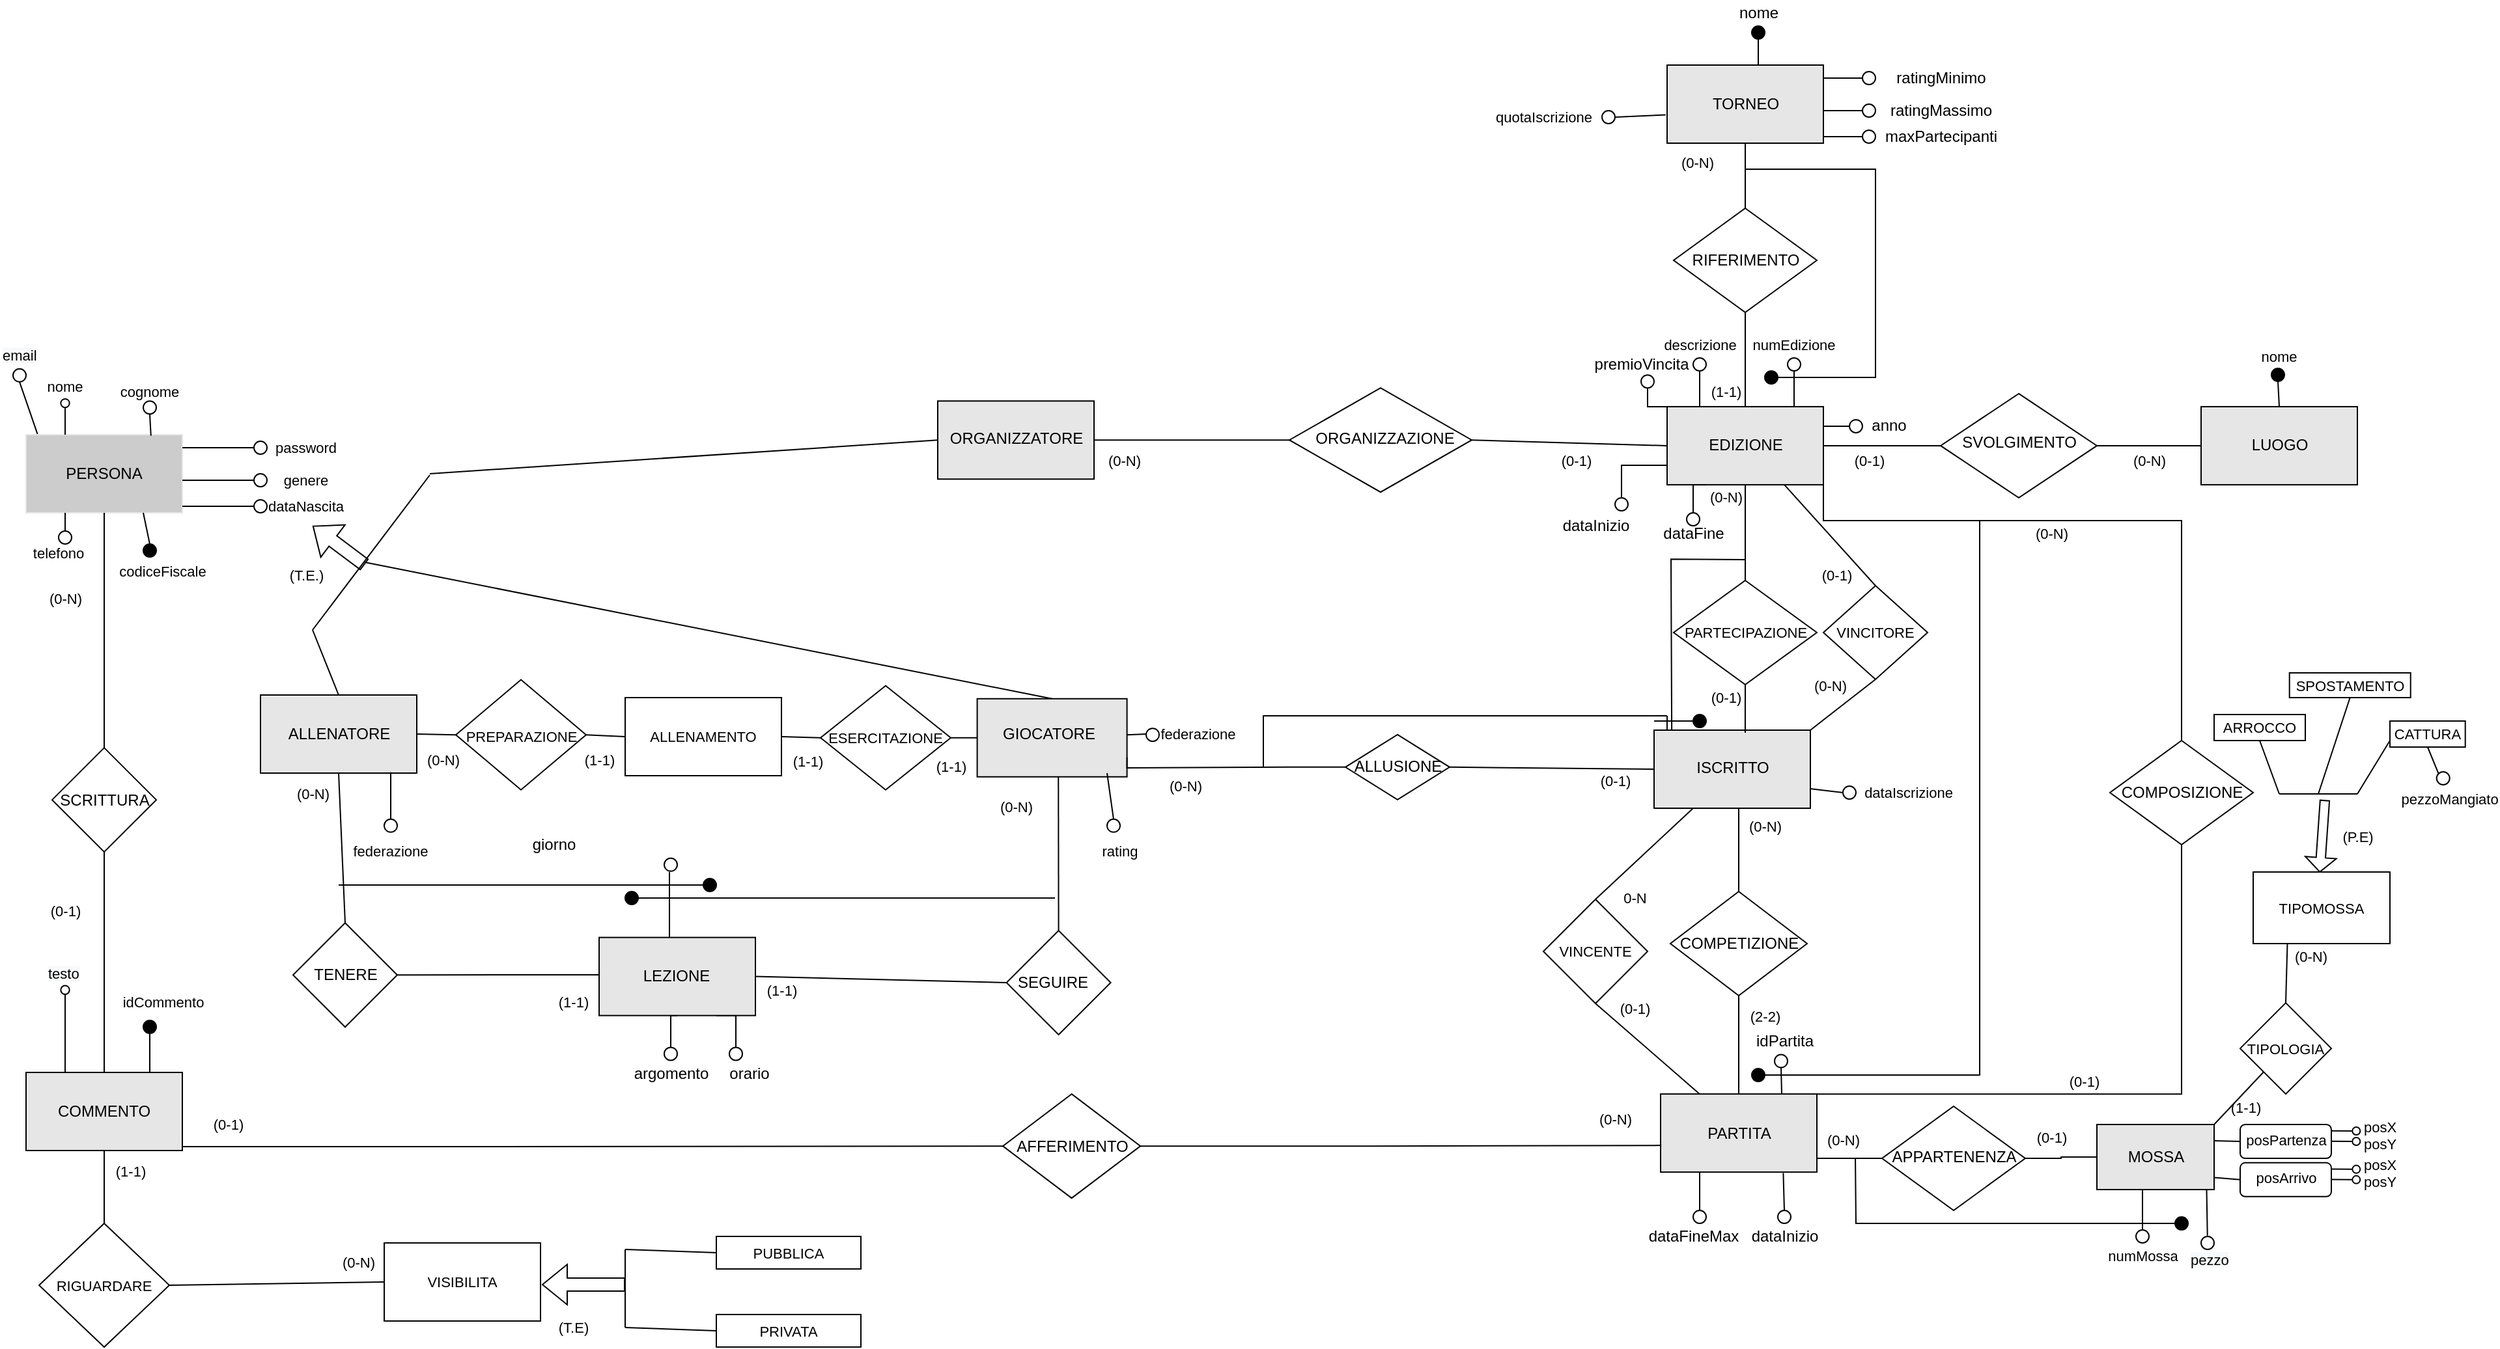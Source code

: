 <mxfile version="18.1.1" type="github"><diagram id="C5RBs43oDa-KdzZeNtuy" name="Page-1"><mxGraphModel dx="2307" dy="1198" grid="1" gridSize="10" guides="1" tooltips="1" connect="1" arrows="1" fold="1" page="1" pageScale="1" pageWidth="827" pageHeight="1169" math="0" shadow="0"><root><mxCell id="WIyWlLk6GJQsqaUBKTNV-0"/><mxCell id="WIyWlLk6GJQsqaUBKTNV-1" parent="WIyWlLk6GJQsqaUBKTNV-0"/><mxCell id="bYsqk3LPco12paP5-CMq-0" value="PERSONA" style="rounded=0;whiteSpace=wrap;html=1;fillColor=#CCCCCC;strokeColor=#E6E6E6;" parent="WIyWlLk6GJQsqaUBKTNV-1" vertex="1"><mxGeometry x="40" y="444" width="120" height="60" as="geometry"/></mxCell><mxCell id="bYsqk3LPco12paP5-CMq-45" value="" style="group" parent="WIyWlLk6GJQsqaUBKTNV-1" connectable="0" vertex="1"><mxGeometry x="160" y="439" width="125" height="30" as="geometry"/></mxCell><mxCell id="bYsqk3LPco12paP5-CMq-21" value="" style="ellipse;whiteSpace=wrap;html=1;aspect=fixed;fontFamily=Helvetica;fontSize=11;fontColor=default;" parent="bYsqk3LPco12paP5-CMq-45" vertex="1"><mxGeometry x="55" y="10" width="10" height="10" as="geometry"/></mxCell><mxCell id="bYsqk3LPco12paP5-CMq-22" value="password" style="text;html=1;strokeColor=none;fillColor=none;align=center;verticalAlign=middle;whiteSpace=wrap;rounded=0;fontFamily=Helvetica;fontSize=11;fontColor=default;" parent="bYsqk3LPco12paP5-CMq-45" vertex="1"><mxGeometry x="65" width="60" height="30" as="geometry"/></mxCell><mxCell id="bYsqk3LPco12paP5-CMq-23" style="edgeStyle=none;shape=connector;rounded=0;orthogonalLoop=1;jettySize=auto;html=1;labelBackgroundColor=default;fontFamily=Helvetica;fontSize=11;fontColor=default;endArrow=none;strokeColor=default;entryX=0;entryY=0.5;entryDx=0;entryDy=0;" parent="bYsqk3LPco12paP5-CMq-45" target="bYsqk3LPco12paP5-CMq-21" edge="1"><mxGeometry relative="1" as="geometry"><mxPoint x="65" y="45" as="targetPoint"/><mxPoint y="15" as="sourcePoint"/></mxGeometry></mxCell><mxCell id="bYsqk3LPco12paP5-CMq-69" value="" style="group" parent="WIyWlLk6GJQsqaUBKTNV-1" connectable="0" vertex="1"><mxGeometry x="50" y="384" width="40" height="46" as="geometry"/></mxCell><mxCell id="bYsqk3LPco12paP5-CMq-57" value="" style="group" parent="bYsqk3LPco12paP5-CMq-69" connectable="0" vertex="1"><mxGeometry width="40" height="46" as="geometry"/></mxCell><mxCell id="bYsqk3LPco12paP5-CMq-2" value="" style="ellipse;whiteSpace=wrap;html=1;aspect=fixed;fontFamily=Helvetica;fontSize=11;fontColor=default;" parent="bYsqk3LPco12paP5-CMq-57" vertex="1"><mxGeometry x="16.667" y="32.471" width="6.667" height="6.667" as="geometry"/></mxCell><mxCell id="bYsqk3LPco12paP5-CMq-3" value="nome" style="text;html=1;strokeColor=none;fillColor=none;align=center;verticalAlign=middle;whiteSpace=wrap;rounded=0;fontFamily=Helvetica;fontSize=11;fontColor=default;" parent="bYsqk3LPco12paP5-CMq-57" vertex="1"><mxGeometry x="5" y="18.676" width="30" height="8.657" as="geometry"/></mxCell><mxCell id="bYsqk3LPco12paP5-CMq-99" value="" style="ellipse;whiteSpace=wrap;html=1;aspect=fixed;fontFamily=Helvetica;fontSize=11;fontColor=default;" parent="bYsqk3LPco12paP5-CMq-57" vertex="1"><mxGeometry x="16.667" y="483.271" width="6.667" height="6.667" as="geometry"/></mxCell><mxCell id="bYsqk3LPco12paP5-CMq-1" style="edgeStyle=none;shape=connector;rounded=0;orthogonalLoop=1;jettySize=auto;html=1;labelBackgroundColor=default;fontFamily=Helvetica;fontSize=11;fontColor=default;endArrow=none;strokeColor=default;entryX=0.5;entryY=1;entryDx=0;entryDy=0;exitX=0.25;exitY=0;exitDx=0;exitDy=0;" parent="bYsqk3LPco12paP5-CMq-69" source="bYsqk3LPco12paP5-CMq-0" target="bYsqk3LPco12paP5-CMq-2" edge="1"><mxGeometry relative="1" as="geometry"><mxPoint x="-32.667" y="59.529" as="targetPoint"/><mxPoint x="-33.333" y="71.706" as="sourcePoint"/></mxGeometry></mxCell><mxCell id="bYsqk3LPco12paP5-CMq-101" style="edgeStyle=none;shape=connector;rounded=0;orthogonalLoop=1;jettySize=auto;html=1;labelBackgroundColor=default;fontFamily=Helvetica;fontSize=11;fontColor=default;endArrow=none;strokeColor=default;entryX=0.5;entryY=1;entryDx=0;entryDy=0;exitX=0.25;exitY=0;exitDx=0;exitDy=0;" parent="bYsqk3LPco12paP5-CMq-69" source="bYsqk3LPco12paP5-CMq-86" target="bYsqk3LPco12paP5-CMq-99" edge="1"><mxGeometry relative="1" as="geometry"><mxPoint x="-32.667" y="510.329" as="targetPoint"/><mxPoint x="-33.333" y="522.506" as="sourcePoint"/></mxGeometry></mxCell><mxCell id="bYsqk3LPco12paP5-CMq-71" value="" style="ellipse;whiteSpace=wrap;html=1;aspect=fixed;fontFamily=Helvetica;fontSize=11;fontColor=default;" parent="WIyWlLk6GJQsqaUBKTNV-1" vertex="1"><mxGeometry x="130" y="418.12" width="10" height="10" as="geometry"/></mxCell><mxCell id="bYsqk3LPco12paP5-CMq-72" value="cognome" style="text;html=1;strokeColor=none;fillColor=none;align=center;verticalAlign=middle;whiteSpace=wrap;rounded=0;fontFamily=Helvetica;fontSize=11;fontColor=default;" parent="WIyWlLk6GJQsqaUBKTNV-1" vertex="1"><mxGeometry x="110" y="403.416" width="50" height="14.706" as="geometry"/></mxCell><mxCell id="bYsqk3LPco12paP5-CMq-73" value="" style="endArrow=none;html=1;rounded=0;fontFamily=Helvetica;fontSize=12;fontColor=default;entryX=0.5;entryY=1;entryDx=0;entryDy=0;exitX=0.799;exitY=0.012;exitDx=0;exitDy=0;exitPerimeter=0;" parent="WIyWlLk6GJQsqaUBKTNV-1" source="bYsqk3LPco12paP5-CMq-0" target="bYsqk3LPco12paP5-CMq-71" edge="1"><mxGeometry width="50" height="50" relative="1" as="geometry"><mxPoint x="110" y="464" as="sourcePoint"/><mxPoint x="160" y="414" as="targetPoint"/></mxGeometry></mxCell><mxCell id="bYsqk3LPco12paP5-CMq-74" style="edgeStyle=none;shape=connector;rounded=0;orthogonalLoop=1;jettySize=auto;html=1;labelBackgroundColor=default;fontFamily=Helvetica;fontSize=11;fontColor=default;endArrow=none;strokeColor=default;entryX=0.5;entryY=0;entryDx=0;entryDy=0;exitX=0.25;exitY=1;exitDx=0;exitDy=0;" parent="WIyWlLk6GJQsqaUBKTNV-1" source="bYsqk3LPco12paP5-CMq-0" target="bYsqk3LPco12paP5-CMq-75" edge="1"><mxGeometry relative="1" as="geometry"><mxPoint x="40" y="518" as="targetPoint"/><mxPoint x="40" y="504" as="sourcePoint"/></mxGeometry></mxCell><mxCell id="bYsqk3LPco12paP5-CMq-75" value="" style="ellipse;whiteSpace=wrap;html=1;aspect=fixed;fontFamily=Helvetica;fontSize=11;fontColor=default;pointerEvents=0;fillColor=none;gradientColor=none;" parent="WIyWlLk6GJQsqaUBKTNV-1" vertex="1"><mxGeometry x="65" y="518" width="10" height="10" as="geometry"/></mxCell><mxCell id="bYsqk3LPco12paP5-CMq-76" value="telefono" style="text;html=1;strokeColor=none;fillColor=none;align=center;verticalAlign=middle;whiteSpace=wrap;rounded=0;fontFamily=Helvetica;fontSize=11;fontColor=default;pointerEvents=0;" parent="WIyWlLk6GJQsqaUBKTNV-1" vertex="1"><mxGeometry x="40" y="528" width="50" height="14" as="geometry"/></mxCell><mxCell id="bYsqk3LPco12paP5-CMq-77" style="edgeStyle=none;shape=connector;rounded=0;orthogonalLoop=1;jettySize=auto;html=1;labelBackgroundColor=default;fontFamily=Helvetica;fontSize=11;fontColor=default;endArrow=none;strokeColor=default;entryX=0.5;entryY=0;entryDx=0;entryDy=0;exitX=0.75;exitY=1;exitDx=0;exitDy=0;" parent="WIyWlLk6GJQsqaUBKTNV-1" source="bYsqk3LPco12paP5-CMq-0" target="bYsqk3LPco12paP5-CMq-78" edge="1"><mxGeometry relative="1" as="geometry"><mxPoint x="170" y="572" as="targetPoint"/><mxPoint x="169" y="581" as="sourcePoint"/></mxGeometry></mxCell><mxCell id="bYsqk3LPco12paP5-CMq-78" value="" style="ellipse;whiteSpace=wrap;html=1;aspect=fixed;fontFamily=Helvetica;fontSize=11;fontColor=default;fillColor=#000000;pointerEvents=0;" parent="WIyWlLk6GJQsqaUBKTNV-1" vertex="1"><mxGeometry x="130" y="528" width="10" height="10" as="geometry"/></mxCell><mxCell id="bYsqk3LPco12paP5-CMq-79" value="codiceFiscale" style="text;html=1;strokeColor=none;fillColor=none;align=center;verticalAlign=middle;whiteSpace=wrap;rounded=0;fontFamily=Helvetica;fontSize=11;fontColor=default;pointerEvents=0;" parent="WIyWlLk6GJQsqaUBKTNV-1" vertex="1"><mxGeometry x="110" y="542" width="70" height="14" as="geometry"/></mxCell><mxCell id="bYsqk3LPco12paP5-CMq-81" value="" style="rhombus;whiteSpace=wrap;html=1;pointerEvents=0;fontFamily=Helvetica;fontSize=12;fontColor=default;fillColor=none;gradientColor=none;" parent="WIyWlLk6GJQsqaUBKTNV-1" vertex="1"><mxGeometry x="60" y="684.58" width="80" height="80" as="geometry"/></mxCell><mxCell id="bYsqk3LPco12paP5-CMq-82" value="SCRITTURA" style="text;html=1;align=center;verticalAlign=middle;resizable=0;points=[];autosize=1;strokeColor=none;fillColor=none;fontSize=12;fontFamily=Helvetica;fontColor=default;" parent="WIyWlLk6GJQsqaUBKTNV-1" vertex="1"><mxGeometry x="60" y="714.58" width="80" height="20" as="geometry"/></mxCell><mxCell id="bYsqk3LPco12paP5-CMq-83" value="" style="endArrow=none;html=1;rounded=0;fontFamily=Helvetica;fontSize=12;fontColor=default;entryX=0.5;entryY=1;entryDx=0;entryDy=0;" parent="WIyWlLk6GJQsqaUBKTNV-1" source="bYsqk3LPco12paP5-CMq-81" target="bYsqk3LPco12paP5-CMq-0" edge="1"><mxGeometry width="50" height="50" relative="1" as="geometry"><mxPoint x="230" y="664" as="sourcePoint"/><mxPoint x="280" y="614" as="targetPoint"/></mxGeometry></mxCell><mxCell id="bYsqk3LPco12paP5-CMq-84" style="edgeStyle=none;rounded=0;orthogonalLoop=1;jettySize=auto;html=1;exitX=1;exitY=0;exitDx=0;exitDy=0;fontFamily=Helvetica;fontSize=12;fontColor=default;" parent="WIyWlLk6GJQsqaUBKTNV-1" source="bYsqk3LPco12paP5-CMq-81" target="bYsqk3LPco12paP5-CMq-81" edge="1"><mxGeometry relative="1" as="geometry"/></mxCell><mxCell id="D_szOY53sEKJEeThZFRa-9" style="edgeStyle=orthogonalEdgeStyle;shape=connector;rounded=0;orthogonalLoop=1;jettySize=auto;html=1;exitX=1;exitY=0.75;exitDx=0;exitDy=0;labelBackgroundColor=default;fontFamily=Helvetica;fontSize=12;fontColor=default;endArrow=none;strokeColor=default;entryX=0;entryY=0.5;entryDx=0;entryDy=0;" parent="WIyWlLk6GJQsqaUBKTNV-1" source="bYsqk3LPco12paP5-CMq-86" target="D_szOY53sEKJEeThZFRa-8" edge="1"><mxGeometry relative="1" as="geometry"><mxPoint x="570" y="995.667" as="targetPoint"/><Array as="points"><mxPoint x="160" y="991"/><mxPoint x="370" y="991"/></Array></mxGeometry></mxCell><mxCell id="bYsqk3LPco12paP5-CMq-86" value="COMMENTO" style="rounded=0;whiteSpace=wrap;html=1;fillColor=#E6E6E6;" parent="WIyWlLk6GJQsqaUBKTNV-1" vertex="1"><mxGeometry x="40" y="934.0" width="120" height="60" as="geometry"/></mxCell><mxCell id="bYsqk3LPco12paP5-CMq-114" value="" style="endArrow=none;html=1;rounded=0;fontFamily=Helvetica;fontSize=12;fontColor=default;entryX=0.5;entryY=1;entryDx=0;entryDy=0;" parent="WIyWlLk6GJQsqaUBKTNV-1" source="bYsqk3LPco12paP5-CMq-86" target="bYsqk3LPco12paP5-CMq-81" edge="1"><mxGeometry width="50" height="50" relative="1" as="geometry"><mxPoint x="340" y="900" as="sourcePoint"/><mxPoint x="90" y="800" as="targetPoint"/></mxGeometry></mxCell><mxCell id="bYsqk3LPco12paP5-CMq-122" style="edgeStyle=none;shape=connector;rounded=0;orthogonalLoop=1;jettySize=auto;html=1;labelBackgroundColor=default;fontFamily=Helvetica;fontSize=11;fontColor=default;endArrow=none;strokeColor=default;entryX=0.5;entryY=1;entryDx=0;entryDy=0;" parent="WIyWlLk6GJQsqaUBKTNV-1" target="bYsqk3LPco12paP5-CMq-123" edge="1"><mxGeometry relative="1" as="geometry"><mxPoint x="151" y="934" as="targetPoint"/><mxPoint x="135" y="934" as="sourcePoint"/></mxGeometry></mxCell><mxCell id="bYsqk3LPco12paP5-CMq-123" value="" style="ellipse;whiteSpace=wrap;html=1;aspect=fixed;fontFamily=Helvetica;fontSize=11;fontColor=default;fillColor=#000000;pointerEvents=0;" parent="WIyWlLk6GJQsqaUBKTNV-1" vertex="1"><mxGeometry x="130" y="894" width="10" height="10" as="geometry"/></mxCell><mxCell id="bYsqk3LPco12paP5-CMq-128" value="" style="shape=flexArrow;endArrow=classic;html=1;rounded=0;fontFamily=Helvetica;fontSize=12;fontColor=default;" parent="WIyWlLk6GJQsqaUBKTNV-1" edge="1"><mxGeometry width="50" height="50" relative="1" as="geometry"><mxPoint x="300" y="544" as="sourcePoint"/><mxPoint x="260" y="514" as="targetPoint"/></mxGeometry></mxCell><mxCell id="bYsqk3LPco12paP5-CMq-129" value="" style="endArrow=none;html=1;rounded=0;fontFamily=Helvetica;fontSize=12;fontColor=default;" parent="WIyWlLk6GJQsqaUBKTNV-1" edge="1"><mxGeometry width="50" height="50" relative="1" as="geometry"><mxPoint x="260" y="594" as="sourcePoint"/><mxPoint x="350" y="475" as="targetPoint"/></mxGeometry></mxCell><mxCell id="bYsqk3LPco12paP5-CMq-130" value="" style="endArrow=none;html=1;rounded=0;fontFamily=Helvetica;fontSize=12;fontColor=default;entryX=0.5;entryY=0;entryDx=0;entryDy=0;" parent="WIyWlLk6GJQsqaUBKTNV-1" target="bYsqk3LPco12paP5-CMq-133" edge="1"><mxGeometry width="50" height="50" relative="1" as="geometry"><mxPoint x="260" y="594" as="sourcePoint"/><mxPoint x="279.5" y="649" as="targetPoint"/></mxGeometry></mxCell><mxCell id="bYsqk3LPco12paP5-CMq-131" value="" style="endArrow=none;html=1;rounded=0;fontFamily=Helvetica;fontSize=12;fontColor=default;entryX=0.5;entryY=0;entryDx=0;entryDy=0;" parent="WIyWlLk6GJQsqaUBKTNV-1" target="bYsqk3LPco12paP5-CMq-135" edge="1"><mxGeometry width="50" height="50" relative="1" as="geometry"><mxPoint x="300" y="542" as="sourcePoint"/><mxPoint x="530" y="622" as="targetPoint"/></mxGeometry></mxCell><mxCell id="bYsqk3LPco12paP5-CMq-132" value="" style="endArrow=none;html=1;rounded=0;fontFamily=Helvetica;fontSize=12;fontColor=default;entryX=0;entryY=0.5;entryDx=0;entryDy=0;" parent="WIyWlLk6GJQsqaUBKTNV-1" target="bYsqk3LPco12paP5-CMq-143" edge="1"><mxGeometry width="50" height="50" relative="1" as="geometry"><mxPoint x="350" y="474" as="sourcePoint"/><mxPoint x="500" y="340" as="targetPoint"/></mxGeometry></mxCell><mxCell id="bYsqk3LPco12paP5-CMq-180" style="edgeStyle=none;shape=connector;rounded=0;orthogonalLoop=1;jettySize=auto;html=1;exitX=0.5;exitY=1;exitDx=0;exitDy=0;entryX=0.5;entryY=0;entryDx=0;entryDy=0;labelBackgroundColor=default;fontFamily=Helvetica;fontSize=12;fontColor=default;endArrow=none;strokeColor=default;" parent="WIyWlLk6GJQsqaUBKTNV-1" source="bYsqk3LPco12paP5-CMq-133" target="bYsqk3LPco12paP5-CMq-178" edge="1"><mxGeometry relative="1" as="geometry"/></mxCell><mxCell id="bYsqk3LPco12paP5-CMq-133" value="" style="rounded=0;whiteSpace=wrap;html=1;pointerEvents=0;fontFamily=Helvetica;fontSize=12;fontColor=default;fillColor=#E6E6E6;gradientColor=none;" parent="WIyWlLk6GJQsqaUBKTNV-1" vertex="1"><mxGeometry x="220" y="644" width="120" height="60" as="geometry"/></mxCell><mxCell id="bYsqk3LPco12paP5-CMq-134" value="ALLENATORE" style="text;html=1;align=center;verticalAlign=middle;resizable=0;points=[];autosize=1;strokeColor=none;fillColor=none;fontSize=12;fontFamily=Helvetica;fontColor=default;" parent="WIyWlLk6GJQsqaUBKTNV-1" vertex="1"><mxGeometry x="235" y="664" width="90" height="20" as="geometry"/></mxCell><mxCell id="bYsqk3LPco12paP5-CMq-183" style="edgeStyle=none;shape=connector;rounded=0;orthogonalLoop=1;jettySize=auto;html=1;exitX=0.542;exitY=1.001;exitDx=0;exitDy=0;entryX=0.5;entryY=0;entryDx=0;entryDy=0;labelBackgroundColor=default;fontFamily=Helvetica;fontSize=12;fontColor=default;endArrow=none;strokeColor=default;exitPerimeter=0;" parent="WIyWlLk6GJQsqaUBKTNV-1" source="bYsqk3LPco12paP5-CMq-135" target="bYsqk3LPco12paP5-CMq-179" edge="1"><mxGeometry relative="1" as="geometry"/></mxCell><mxCell id="bYsqk3LPco12paP5-CMq-186" style="edgeStyle=none;shape=connector;rounded=0;orthogonalLoop=1;jettySize=auto;html=1;labelBackgroundColor=default;fontFamily=Helvetica;fontSize=12;fontColor=default;endArrow=none;strokeColor=default;" parent="WIyWlLk6GJQsqaUBKTNV-1" source="bYsqk3LPco12paP5-CMq-135" edge="1"><mxGeometry relative="1" as="geometry"><mxPoint x="900" y="674" as="targetPoint"/></mxGeometry></mxCell><mxCell id="bYsqk3LPco12paP5-CMq-135" value="" style="rounded=0;whiteSpace=wrap;html=1;pointerEvents=0;fontFamily=Helvetica;fontSize=12;fontColor=default;fillColor=#E6E6E6;gradientColor=none;" parent="WIyWlLk6GJQsqaUBKTNV-1" vertex="1"><mxGeometry x="770.3" y="646.87" width="115" height="60" as="geometry"/></mxCell><mxCell id="bYsqk3LPco12paP5-CMq-136" value="GIOCATORE" style="text;html=1;align=center;verticalAlign=middle;resizable=0;points=[];autosize=1;strokeColor=none;fillColor=none;fontSize=12;fontFamily=Helvetica;fontColor=default;" parent="WIyWlLk6GJQsqaUBKTNV-1" vertex="1"><mxGeometry x="780" y="664" width="90" height="20" as="geometry"/></mxCell><mxCell id="bYsqk3LPco12paP5-CMq-137" value="" style="rhombus;whiteSpace=wrap;html=1;pointerEvents=0;fontFamily=Helvetica;fontSize=12;fontColor=default;fillColor=none;gradientColor=none;" parent="WIyWlLk6GJQsqaUBKTNV-1" vertex="1"><mxGeometry x="370" y="632.29" width="100" height="84.58" as="geometry"/></mxCell><mxCell id="bYsqk3LPco12paP5-CMq-140" value="" style="endArrow=none;html=1;rounded=0;fontFamily=Helvetica;fontSize=12;fontColor=default;exitX=1;exitY=0.5;exitDx=0;exitDy=0;entryX=0;entryY=0.5;entryDx=0;entryDy=0;" parent="WIyWlLk6GJQsqaUBKTNV-1" source="bYsqk3LPco12paP5-CMq-133" target="bYsqk3LPco12paP5-CMq-137" edge="1"><mxGeometry width="50" height="50" relative="1" as="geometry"><mxPoint x="490" y="594" as="sourcePoint"/><mxPoint x="400" y="674.316" as="targetPoint"/></mxGeometry></mxCell><mxCell id="bYsqk3LPco12paP5-CMq-48" value="" style="ellipse;whiteSpace=wrap;html=1;aspect=fixed;fontFamily=Helvetica;fontSize=11;fontColor=default;" parent="WIyWlLk6GJQsqaUBKTNV-1" vertex="1"><mxGeometry x="215" y="474" width="10" height="10" as="geometry"/></mxCell><mxCell id="bYsqk3LPco12paP5-CMq-49" value="genere" style="text;html=1;strokeColor=none;fillColor=none;align=center;verticalAlign=middle;whiteSpace=wrap;rounded=0;fontFamily=Helvetica;fontSize=11;fontColor=default;" parent="WIyWlLk6GJQsqaUBKTNV-1" vertex="1"><mxGeometry x="225" y="464" width="60" height="30" as="geometry"/></mxCell><mxCell id="bYsqk3LPco12paP5-CMq-50" style="edgeStyle=none;shape=connector;rounded=0;orthogonalLoop=1;jettySize=auto;html=1;labelBackgroundColor=default;fontFamily=Helvetica;fontSize=11;fontColor=default;endArrow=none;strokeColor=default;entryX=0;entryY=0.5;entryDx=0;entryDy=0;" parent="WIyWlLk6GJQsqaUBKTNV-1" target="bYsqk3LPco12paP5-CMq-48" edge="1"><mxGeometry relative="1" as="geometry"><mxPoint x="225" y="509" as="targetPoint"/><mxPoint x="160" y="479" as="sourcePoint"/></mxGeometry></mxCell><mxCell id="bYsqk3LPco12paP5-CMq-52" value="" style="ellipse;whiteSpace=wrap;html=1;aspect=fixed;fontFamily=Helvetica;fontSize=11;fontColor=default;" parent="WIyWlLk6GJQsqaUBKTNV-1" vertex="1"><mxGeometry x="215" y="494" width="10" height="10" as="geometry"/></mxCell><mxCell id="bYsqk3LPco12paP5-CMq-53" value="dataNascita" style="text;html=1;strokeColor=none;fillColor=none;align=center;verticalAlign=middle;whiteSpace=wrap;rounded=0;fontFamily=Helvetica;fontSize=11;fontColor=default;" parent="WIyWlLk6GJQsqaUBKTNV-1" vertex="1"><mxGeometry x="225" y="484" width="60" height="30" as="geometry"/></mxCell><mxCell id="bYsqk3LPco12paP5-CMq-54" style="edgeStyle=none;shape=connector;rounded=0;orthogonalLoop=1;jettySize=auto;html=1;labelBackgroundColor=default;fontFamily=Helvetica;fontSize=11;fontColor=default;endArrow=none;strokeColor=default;entryX=0;entryY=0.5;entryDx=0;entryDy=0;" parent="WIyWlLk6GJQsqaUBKTNV-1" target="bYsqk3LPco12paP5-CMq-52" edge="1"><mxGeometry relative="1" as="geometry"><mxPoint x="225" y="529" as="targetPoint"/><mxPoint x="160" y="499" as="sourcePoint"/></mxGeometry></mxCell><mxCell id="bYsqk3LPco12paP5-CMq-143" value="" style="rounded=0;whiteSpace=wrap;html=1;pointerEvents=0;fontFamily=Helvetica;fontSize=12;fontColor=default;fillColor=#E6E6E6;gradientColor=none;" parent="WIyWlLk6GJQsqaUBKTNV-1" vertex="1"><mxGeometry x="740" y="418.12" width="120" height="60" as="geometry"/></mxCell><mxCell id="bYsqk3LPco12paP5-CMq-144" value="ORGANIZZATORE" style="text;html=1;align=center;verticalAlign=middle;resizable=0;points=[];autosize=1;strokeColor=none;fillColor=none;fontSize=12;fontFamily=Helvetica;fontColor=default;" parent="WIyWlLk6GJQsqaUBKTNV-1" vertex="1"><mxGeometry x="740" y="436.58" width="120" height="20" as="geometry"/></mxCell><mxCell id="bYsqk3LPco12paP5-CMq-146" value="" style="rhombus;whiteSpace=wrap;html=1;pointerEvents=0;fontFamily=Helvetica;fontSize=12;fontColor=default;fillColor=none;gradientColor=none;" parent="WIyWlLk6GJQsqaUBKTNV-1" vertex="1"><mxGeometry x="1010" y="408.12" width="140" height="80" as="geometry"/></mxCell><mxCell id="bYsqk3LPco12paP5-CMq-147" value="" style="endArrow=none;html=1;rounded=0;fontFamily=Helvetica;fontSize=12;fontColor=default;entryX=0;entryY=0.5;entryDx=0;entryDy=0;exitX=1;exitY=0.5;exitDx=0;exitDy=0;" parent="WIyWlLk6GJQsqaUBKTNV-1" source="bYsqk3LPco12paP5-CMq-143" target="bYsqk3LPco12paP5-CMq-146" edge="1"><mxGeometry width="50" height="50" relative="1" as="geometry"><mxPoint x="880" y="448" as="sourcePoint"/><mxPoint x="987" y="430.7" as="targetPoint"/></mxGeometry></mxCell><mxCell id="bYsqk3LPco12paP5-CMq-148" value="" style="endArrow=none;html=1;rounded=0;fontFamily=Helvetica;fontSize=12;fontColor=default;exitX=1;exitY=0.5;exitDx=0;exitDy=0;entryX=0;entryY=0.5;entryDx=0;entryDy=0;" parent="WIyWlLk6GJQsqaUBKTNV-1" source="bYsqk3LPco12paP5-CMq-146" target="bYsqk3LPco12paP5-CMq-150" edge="1"><mxGeometry width="50" height="50" relative="1" as="geometry"><mxPoint x="900" y="682.46" as="sourcePoint"/><mxPoint x="1260" y="446.46" as="targetPoint"/></mxGeometry></mxCell><mxCell id="bYsqk3LPco12paP5-CMq-149" value="ORGANIZZAZIONE" style="text;html=1;align=center;verticalAlign=middle;resizable=0;points=[];autosize=1;strokeColor=none;fillColor=none;fontSize=12;fontFamily=Helvetica;fontColor=default;" parent="WIyWlLk6GJQsqaUBKTNV-1" vertex="1"><mxGeometry x="1023" y="436.58" width="120" height="20" as="geometry"/></mxCell><mxCell id="bYsqk3LPco12paP5-CMq-208" style="edgeStyle=orthogonalEdgeStyle;shape=connector;rounded=0;orthogonalLoop=1;jettySize=auto;html=1;exitX=0.5;exitY=1;exitDx=0;exitDy=0;entryX=0.5;entryY=0;entryDx=0;entryDy=0;labelBackgroundColor=default;fontFamily=Helvetica;fontSize=12;fontColor=default;endArrow=none;strokeColor=default;" parent="WIyWlLk6GJQsqaUBKTNV-1" source="bYsqk3LPco12paP5-CMq-150" target="bYsqk3LPco12paP5-CMq-206" edge="1"><mxGeometry relative="1" as="geometry"/></mxCell><mxCell id="D_szOY53sEKJEeThZFRa-34" style="edgeStyle=orthogonalEdgeStyle;shape=connector;rounded=0;orthogonalLoop=1;jettySize=auto;html=1;exitX=0.75;exitY=0;exitDx=0;exitDy=0;entryX=0.5;entryY=1;entryDx=0;entryDy=0;labelBackgroundColor=default;fontFamily=Helvetica;fontSize=12;fontColor=default;endArrow=none;strokeColor=default;" parent="WIyWlLk6GJQsqaUBKTNV-1" source="bYsqk3LPco12paP5-CMq-150" target="D_szOY53sEKJEeThZFRa-32" edge="1"><mxGeometry relative="1" as="geometry"/></mxCell><mxCell id="D_szOY53sEKJEeThZFRa-43" style="edgeStyle=orthogonalEdgeStyle;shape=connector;rounded=0;orthogonalLoop=1;jettySize=auto;html=1;exitX=0.25;exitY=0;exitDx=0;exitDy=0;entryX=0.5;entryY=1;entryDx=0;entryDy=0;labelBackgroundColor=default;fontFamily=Helvetica;fontSize=12;fontColor=default;endArrow=none;strokeColor=default;" parent="WIyWlLk6GJQsqaUBKTNV-1" source="bYsqk3LPco12paP5-CMq-150" target="D_szOY53sEKJEeThZFRa-41" edge="1"><mxGeometry relative="1" as="geometry"/></mxCell><mxCell id="D_szOY53sEKJEeThZFRa-50" style="edgeStyle=orthogonalEdgeStyle;shape=connector;rounded=0;orthogonalLoop=1;jettySize=auto;html=1;exitX=1;exitY=0.25;exitDx=0;exitDy=0;entryX=0;entryY=0.5;entryDx=0;entryDy=0;labelBackgroundColor=default;fontFamily=Helvetica;fontSize=12;fontColor=default;endArrow=none;strokeColor=default;" parent="WIyWlLk6GJQsqaUBKTNV-1" source="bYsqk3LPco12paP5-CMq-150" target="D_szOY53sEKJEeThZFRa-49" edge="1"><mxGeometry relative="1" as="geometry"/></mxCell><mxCell id="D_szOY53sEKJEeThZFRa-53" style="edgeStyle=orthogonalEdgeStyle;shape=connector;rounded=0;orthogonalLoop=1;jettySize=auto;html=1;exitX=0;exitY=0.75;exitDx=0;exitDy=0;entryX=0.5;entryY=0;entryDx=0;entryDy=0;labelBackgroundColor=default;fontFamily=Helvetica;fontSize=12;fontColor=default;endArrow=none;strokeColor=default;" parent="WIyWlLk6GJQsqaUBKTNV-1" source="bYsqk3LPco12paP5-CMq-150" target="D_szOY53sEKJEeThZFRa-52" edge="1"><mxGeometry relative="1" as="geometry"/></mxCell><mxCell id="D_szOY53sEKJEeThZFRa-57" style="edgeStyle=orthogonalEdgeStyle;shape=connector;rounded=0;orthogonalLoop=1;jettySize=auto;html=1;exitX=0.25;exitY=1;exitDx=0;exitDy=0;entryX=0.5;entryY=0;entryDx=0;entryDy=0;labelBackgroundColor=default;fontFamily=Helvetica;fontSize=12;fontColor=default;endArrow=none;strokeColor=default;" parent="WIyWlLk6GJQsqaUBKTNV-1" source="bYsqk3LPco12paP5-CMq-150" target="D_szOY53sEKJEeThZFRa-56" edge="1"><mxGeometry relative="1" as="geometry"/></mxCell><mxCell id="D_szOY53sEKJEeThZFRa-60" style="edgeStyle=orthogonalEdgeStyle;shape=connector;rounded=0;orthogonalLoop=1;jettySize=auto;html=1;exitX=0;exitY=0;exitDx=0;exitDy=0;entryX=0.5;entryY=1;entryDx=0;entryDy=0;labelBackgroundColor=default;fontFamily=Helvetica;fontSize=12;fontColor=default;endArrow=none;strokeColor=default;" parent="WIyWlLk6GJQsqaUBKTNV-1" source="bYsqk3LPco12paP5-CMq-150" target="D_szOY53sEKJEeThZFRa-59" edge="1"><mxGeometry relative="1" as="geometry"/></mxCell><mxCell id="D_szOY53sEKJEeThZFRa-128" style="edgeStyle=orthogonalEdgeStyle;shape=connector;rounded=0;orthogonalLoop=1;jettySize=auto;html=1;exitX=1;exitY=1;exitDx=0;exitDy=0;entryX=0.5;entryY=0;entryDx=0;entryDy=0;labelBackgroundColor=default;fontFamily=Helvetica;fontSize=12;fontColor=default;endArrow=none;strokeColor=default;" parent="WIyWlLk6GJQsqaUBKTNV-1" source="bYsqk3LPco12paP5-CMq-150" target="D_szOY53sEKJEeThZFRa-102" edge="1"><mxGeometry relative="1" as="geometry"><Array as="points"><mxPoint x="1420" y="510"/><mxPoint x="1695" y="510"/></Array></mxGeometry></mxCell><mxCell id="bYsqk3LPco12paP5-CMq-150" value="" style="rounded=0;whiteSpace=wrap;html=1;pointerEvents=0;fontFamily=Helvetica;fontSize=12;fontColor=default;fillColor=#E6E6E6;gradientColor=none;" parent="WIyWlLk6GJQsqaUBKTNV-1" vertex="1"><mxGeometry x="1300" y="422.46" width="120" height="60" as="geometry"/></mxCell><mxCell id="bYsqk3LPco12paP5-CMq-151" value="EDIZIONE" style="text;html=1;align=center;verticalAlign=middle;resizable=0;points=[];autosize=1;strokeColor=none;fillColor=none;fontSize=12;fontFamily=Helvetica;fontColor=default;" parent="WIyWlLk6GJQsqaUBKTNV-1" vertex="1"><mxGeometry x="1325" y="442.46" width="70" height="20" as="geometry"/></mxCell><mxCell id="bYsqk3LPco12paP5-CMq-155" value="federazione" style="text;html=1;strokeColor=none;fillColor=none;align=center;verticalAlign=middle;whiteSpace=wrap;rounded=0;fontFamily=Helvetica;fontSize=11;fontColor=default;pointerEvents=0;" parent="WIyWlLk6GJQsqaUBKTNV-1" vertex="1"><mxGeometry x="290" y="749.42" width="60" height="30" as="geometry"/></mxCell><mxCell id="bYsqk3LPco12paP5-CMq-158" value="" style="ellipse;whiteSpace=wrap;html=1;aspect=fixed;fontFamily=Helvetica;fontSize=11;fontColor=default;pointerEvents=0;fillColor=none;gradientColor=none;" parent="WIyWlLk6GJQsqaUBKTNV-1" vertex="1"><mxGeometry x="315" y="739.42" width="10" height="10" as="geometry"/></mxCell><mxCell id="bYsqk3LPco12paP5-CMq-160" value="" style="endArrow=none;html=1;rounded=0;fontFamily=Helvetica;fontSize=12;fontColor=default;entryX=0.5;entryY=1;entryDx=0;entryDy=0;exitX=0.5;exitY=0;exitDx=0;exitDy=0;" parent="WIyWlLk6GJQsqaUBKTNV-1" source="bYsqk3LPco12paP5-CMq-158" edge="1"><mxGeometry width="50" height="50" relative="1" as="geometry"><mxPoint x="290" y="749.42" as="sourcePoint"/><mxPoint x="320" y="703.42" as="targetPoint"/></mxGeometry></mxCell><mxCell id="bYsqk3LPco12paP5-CMq-163" value="" style="ellipse;whiteSpace=wrap;html=1;aspect=fixed;fontFamily=Helvetica;fontSize=11;fontColor=default;pointerEvents=0;fillColor=none;gradientColor=none;" parent="WIyWlLk6GJQsqaUBKTNV-1" vertex="1"><mxGeometry x="900" y="669.58" width="10" height="10" as="geometry"/></mxCell><mxCell id="bYsqk3LPco12paP5-CMq-164" value="federazione" style="text;html=1;strokeColor=none;fillColor=none;align=center;verticalAlign=middle;whiteSpace=wrap;rounded=0;fontFamily=Helvetica;fontSize=11;fontColor=default;pointerEvents=0;" parent="WIyWlLk6GJQsqaUBKTNV-1" vertex="1"><mxGeometry x="910" y="659" width="60" height="30" as="geometry"/></mxCell><mxCell id="bYsqk3LPco12paP5-CMq-173" style="edgeStyle=none;shape=connector;rounded=0;orthogonalLoop=1;jettySize=auto;html=1;labelBackgroundColor=default;fontFamily=Helvetica;fontSize=12;fontColor=default;endArrow=none;strokeColor=default;entryX=0.5;entryY=0;entryDx=0;entryDy=0;" parent="WIyWlLk6GJQsqaUBKTNV-1" target="bYsqk3LPco12paP5-CMq-174" edge="1"><mxGeometry relative="1" as="geometry"><mxPoint x="870" y="704" as="sourcePoint"/><mxPoint x="860" y="789.42" as="targetPoint"/></mxGeometry></mxCell><mxCell id="bYsqk3LPco12paP5-CMq-174" value="" style="ellipse;whiteSpace=wrap;html=1;aspect=fixed;fontFamily=Helvetica;fontSize=11;fontColor=default;pointerEvents=0;fillColor=none;gradientColor=none;" parent="WIyWlLk6GJQsqaUBKTNV-1" vertex="1"><mxGeometry x="870" y="739.42" width="10" height="10" as="geometry"/></mxCell><mxCell id="bYsqk3LPco12paP5-CMq-175" value="rating" style="text;html=1;strokeColor=none;fillColor=none;align=center;verticalAlign=middle;whiteSpace=wrap;rounded=0;fontFamily=Helvetica;fontSize=11;fontColor=default;pointerEvents=0;" parent="WIyWlLk6GJQsqaUBKTNV-1" vertex="1"><mxGeometry x="850" y="749.42" width="60" height="30" as="geometry"/></mxCell><mxCell id="bYsqk3LPco12paP5-CMq-182" style="edgeStyle=none;shape=connector;rounded=0;orthogonalLoop=1;jettySize=auto;html=1;exitX=1;exitY=0.5;exitDx=0;exitDy=0;labelBackgroundColor=default;fontFamily=Helvetica;fontSize=12;fontColor=default;endArrow=none;strokeColor=default;entryX=0;entryY=0.5;entryDx=0;entryDy=0;" parent="WIyWlLk6GJQsqaUBKTNV-1" source="bYsqk3LPco12paP5-CMq-176" target="bYsqk3LPco12paP5-CMq-179" edge="1"><mxGeometry relative="1" as="geometry"><mxPoint x="790" y="880.29" as="targetPoint"/><mxPoint x="730" y="880.58" as="sourcePoint"/></mxGeometry></mxCell><mxCell id="D_szOY53sEKJEeThZFRa-96" style="edgeStyle=orthogonalEdgeStyle;shape=connector;rounded=0;orthogonalLoop=1;jettySize=auto;html=1;exitX=0.5;exitY=1;exitDx=0;exitDy=0;entryX=0.5;entryY=0;entryDx=0;entryDy=0;labelBackgroundColor=default;fontFamily=Helvetica;fontSize=12;fontColor=default;endArrow=none;strokeColor=default;" parent="WIyWlLk6GJQsqaUBKTNV-1" source="bYsqk3LPco12paP5-CMq-176" target="D_szOY53sEKJEeThZFRa-95" edge="1"><mxGeometry relative="1" as="geometry"/></mxCell><mxCell id="D_szOY53sEKJEeThZFRa-100" style="edgeStyle=orthogonalEdgeStyle;shape=connector;rounded=0;orthogonalLoop=1;jettySize=auto;html=1;exitX=0.75;exitY=1;exitDx=0;exitDy=0;entryX=0.5;entryY=0;entryDx=0;entryDy=0;labelBackgroundColor=default;fontFamily=Helvetica;fontSize=12;fontColor=default;endArrow=none;strokeColor=default;" parent="WIyWlLk6GJQsqaUBKTNV-1" source="bYsqk3LPco12paP5-CMq-176" target="D_szOY53sEKJEeThZFRa-98" edge="1"><mxGeometry relative="1" as="geometry"/></mxCell><mxCell id="bYsqk3LPco12paP5-CMq-176" value="" style="rounded=0;whiteSpace=wrap;html=1;pointerEvents=0;fontFamily=Helvetica;fontSize=12;fontColor=default;fillColor=#E6E6E6;gradientColor=none;" parent="WIyWlLk6GJQsqaUBKTNV-1" vertex="1"><mxGeometry x="480" y="830.29" width="120" height="60" as="geometry"/></mxCell><mxCell id="bYsqk3LPco12paP5-CMq-177" value="LEZIONE" style="text;html=1;align=center;verticalAlign=middle;resizable=0;points=[];autosize=1;strokeColor=none;fillColor=none;fontSize=12;fontFamily=Helvetica;fontColor=default;" parent="WIyWlLk6GJQsqaUBKTNV-1" vertex="1"><mxGeometry x="504" y="850.29" width="70" height="20" as="geometry"/></mxCell><mxCell id="bYsqk3LPco12paP5-CMq-181" style="edgeStyle=none;shape=connector;rounded=0;orthogonalLoop=1;jettySize=auto;html=1;exitX=1;exitY=0.5;exitDx=0;exitDy=0;labelBackgroundColor=default;fontFamily=Helvetica;fontSize=12;fontColor=default;endArrow=none;strokeColor=default;" parent="WIyWlLk6GJQsqaUBKTNV-1" source="bYsqk3LPco12paP5-CMq-178" edge="1"><mxGeometry relative="1" as="geometry"><mxPoint x="480" y="859" as="targetPoint"/></mxGeometry></mxCell><mxCell id="bYsqk3LPco12paP5-CMq-178" value="" style="rhombus;whiteSpace=wrap;html=1;pointerEvents=0;fontFamily=Helvetica;fontSize=12;fontColor=default;fillColor=none;gradientColor=none;" parent="WIyWlLk6GJQsqaUBKTNV-1" vertex="1"><mxGeometry x="245" y="819.12" width="80" height="80" as="geometry"/></mxCell><mxCell id="bYsqk3LPco12paP5-CMq-179" value="" style="rhombus;whiteSpace=wrap;html=1;pointerEvents=0;fontFamily=Helvetica;fontSize=12;fontColor=default;fillColor=none;gradientColor=none;" parent="WIyWlLk6GJQsqaUBKTNV-1" vertex="1"><mxGeometry x="792.8" y="825" width="80" height="80" as="geometry"/></mxCell><mxCell id="bYsqk3LPco12paP5-CMq-184" value="TENERE" style="text;html=1;align=center;verticalAlign=middle;resizable=0;points=[];autosize=1;strokeColor=none;fillColor=none;fontSize=12;fontFamily=Helvetica;fontColor=default;" parent="WIyWlLk6GJQsqaUBKTNV-1" vertex="1"><mxGeometry x="255" y="849.12" width="60" height="20" as="geometry"/></mxCell><mxCell id="bYsqk3LPco12paP5-CMq-185" value="SEGUIRE" style="text;html=1;align=center;verticalAlign=middle;resizable=0;points=[];autosize=1;strokeColor=none;fillColor=none;fontSize=12;fontFamily=Helvetica;fontColor=default;" parent="WIyWlLk6GJQsqaUBKTNV-1" vertex="1"><mxGeometry x="792.8" y="855" width="70" height="20" as="geometry"/></mxCell><mxCell id="bYsqk3LPco12paP5-CMq-189" value="" style="endArrow=none;html=1;rounded=0;labelBackgroundColor=default;fontFamily=Helvetica;fontSize=12;fontColor=default;strokeColor=default;shape=connector;" parent="WIyWlLk6GJQsqaUBKTNV-1" edge="1"><mxGeometry width="50" height="50" relative="1" as="geometry"><mxPoint x="510" y="800" as="sourcePoint"/><mxPoint x="830" y="800" as="targetPoint"/></mxGeometry></mxCell><mxCell id="bYsqk3LPco12paP5-CMq-190" value="" style="endArrow=none;html=1;rounded=0;labelBackgroundColor=default;fontFamily=Helvetica;fontSize=12;fontColor=default;strokeColor=default;shape=connector;" parent="WIyWlLk6GJQsqaUBKTNV-1" edge="1"><mxGeometry width="50" height="50" relative="1" as="geometry"><mxPoint x="280" y="790" as="sourcePoint"/><mxPoint x="560" y="790" as="targetPoint"/></mxGeometry></mxCell><mxCell id="bYsqk3LPco12paP5-CMq-191" style="edgeStyle=none;shape=connector;rounded=0;orthogonalLoop=1;jettySize=auto;html=1;labelBackgroundColor=default;fontFamily=Helvetica;fontSize=11;fontColor=default;endArrow=none;strokeColor=default;exitX=0.45;exitY=0.001;exitDx=0;exitDy=0;exitPerimeter=0;" parent="WIyWlLk6GJQsqaUBKTNV-1" source="bYsqk3LPco12paP5-CMq-176" edge="1"><mxGeometry relative="1" as="geometry"><mxPoint x="534" y="780" as="targetPoint"/><mxPoint x="530" y="830" as="sourcePoint"/></mxGeometry></mxCell><mxCell id="bYsqk3LPco12paP5-CMq-194" value="" style="ellipse;whiteSpace=wrap;html=1;aspect=fixed;fontFamily=Helvetica;fontSize=11;fontColor=default;pointerEvents=0;fillColor=none;gradientColor=none;" parent="WIyWlLk6GJQsqaUBKTNV-1" vertex="1"><mxGeometry x="530" y="769.42" width="10" height="10" as="geometry"/></mxCell><mxCell id="bYsqk3LPco12paP5-CMq-195" value="giorno" style="text;html=1;align=center;verticalAlign=middle;resizable=0;points=[];autosize=1;strokeColor=none;fillColor=none;fontSize=12;fontFamily=Helvetica;fontColor=default;" parent="WIyWlLk6GJQsqaUBKTNV-1" vertex="1"><mxGeometry x="420" y="749.42" width="50" height="20" as="geometry"/></mxCell><mxCell id="bYsqk3LPco12paP5-CMq-196" value="" style="ellipse;whiteSpace=wrap;html=1;aspect=fixed;fontFamily=Helvetica;fontSize=11;fontColor=default;fillColor=#000000;pointerEvents=0;" parent="WIyWlLk6GJQsqaUBKTNV-1" vertex="1"><mxGeometry x="500" y="795" width="10" height="10" as="geometry"/></mxCell><mxCell id="bYsqk3LPco12paP5-CMq-197" value="" style="ellipse;whiteSpace=wrap;html=1;aspect=fixed;fontFamily=Helvetica;fontSize=11;fontColor=default;fillColor=#000000;pointerEvents=0;" parent="WIyWlLk6GJQsqaUBKTNV-1" vertex="1"><mxGeometry x="560" y="785" width="10" height="10" as="geometry"/></mxCell><mxCell id="bYsqk3LPco12paP5-CMq-211" style="edgeStyle=orthogonalEdgeStyle;shape=connector;rounded=0;orthogonalLoop=1;jettySize=auto;html=1;exitX=0;exitY=0.5;exitDx=0;exitDy=0;entryX=1;entryY=0.75;entryDx=0;entryDy=0;labelBackgroundColor=default;fontFamily=Helvetica;fontSize=12;fontColor=default;endArrow=none;strokeColor=default;" parent="WIyWlLk6GJQsqaUBKTNV-1" source="bYsqk3LPco12paP5-CMq-198" target="bYsqk3LPco12paP5-CMq-135" edge="1"><mxGeometry relative="1" as="geometry"><Array as="points"><mxPoint x="1010" y="699"/><mxPoint x="880" y="700"/></Array></mxGeometry></mxCell><mxCell id="bYsqk3LPco12paP5-CMq-198" value="" style="rhombus;whiteSpace=wrap;html=1;pointerEvents=0;fontFamily=Helvetica;fontSize=12;fontColor=default;fillColor=none;gradientColor=none;" parent="WIyWlLk6GJQsqaUBKTNV-1" vertex="1"><mxGeometry x="1053" y="674.42" width="80" height="50" as="geometry"/></mxCell><mxCell id="bYsqk3LPco12paP5-CMq-200" value="ALLUSIONE" style="text;html=1;align=center;verticalAlign=middle;resizable=0;points=[];autosize=1;strokeColor=none;fillColor=none;fontSize=12;fontFamily=Helvetica;fontColor=default;" parent="WIyWlLk6GJQsqaUBKTNV-1" vertex="1"><mxGeometry x="1053" y="689.42" width="80" height="20" as="geometry"/></mxCell><mxCell id="bYsqk3LPco12paP5-CMq-202" style="edgeStyle=none;shape=connector;rounded=0;orthogonalLoop=1;jettySize=auto;html=1;exitX=0;exitY=0.5;exitDx=0;exitDy=0;labelBackgroundColor=default;fontFamily=Helvetica;fontSize=12;fontColor=default;endArrow=none;strokeColor=default;entryX=1;entryY=0.5;entryDx=0;entryDy=0;" parent="WIyWlLk6GJQsqaUBKTNV-1" source="bYsqk3LPco12paP5-CMq-201" target="bYsqk3LPco12paP5-CMq-198" edge="1"><mxGeometry relative="1" as="geometry"><mxPoint x="1180" y="702" as="targetPoint"/></mxGeometry></mxCell><mxCell id="D_szOY53sEKJEeThZFRa-4" style="edgeStyle=orthogonalEdgeStyle;shape=connector;rounded=0;orthogonalLoop=1;jettySize=auto;html=1;exitX=0.5;exitY=1;exitDx=0;exitDy=0;entryX=0.5;entryY=0;entryDx=0;entryDy=0;labelBackgroundColor=default;fontFamily=Helvetica;fontSize=12;fontColor=default;endArrow=none;strokeColor=default;" parent="WIyWlLk6GJQsqaUBKTNV-1" source="bYsqk3LPco12paP5-CMq-201" target="D_szOY53sEKJEeThZFRa-3" edge="1"><mxGeometry relative="1" as="geometry"><Array as="points"><mxPoint x="1355" y="731"/></Array></mxGeometry></mxCell><mxCell id="bYsqk3LPco12paP5-CMq-201" value="" style="rounded=0;whiteSpace=wrap;html=1;pointerEvents=0;fontFamily=Helvetica;fontSize=12;fontColor=default;fillColor=#E6E6E6;gradientColor=none;" parent="WIyWlLk6GJQsqaUBKTNV-1" vertex="1"><mxGeometry x="1290" y="671" width="120" height="60" as="geometry"/></mxCell><mxCell id="bYsqk3LPco12paP5-CMq-203" value="ISCRITTO" style="text;html=1;align=center;verticalAlign=middle;resizable=0;points=[];autosize=1;strokeColor=none;fillColor=none;fontSize=12;fontFamily=Helvetica;fontColor=default;" parent="WIyWlLk6GJQsqaUBKTNV-1" vertex="1"><mxGeometry x="1315" y="690" width="70" height="20" as="geometry"/></mxCell><mxCell id="bYsqk3LPco12paP5-CMq-209" style="edgeStyle=orthogonalEdgeStyle;shape=connector;rounded=0;orthogonalLoop=1;jettySize=auto;html=1;exitX=0.5;exitY=1;exitDx=0;exitDy=0;entryX=0.583;entryY=0.033;entryDx=0;entryDy=0;entryPerimeter=0;labelBackgroundColor=default;fontFamily=Helvetica;fontSize=12;fontColor=default;endArrow=none;strokeColor=default;" parent="WIyWlLk6GJQsqaUBKTNV-1" source="bYsqk3LPco12paP5-CMq-206" target="bYsqk3LPco12paP5-CMq-201" edge="1"><mxGeometry relative="1" as="geometry"/></mxCell><mxCell id="bYsqk3LPco12paP5-CMq-206" value="" style="rhombus;whiteSpace=wrap;html=1;pointerEvents=0;fontFamily=Helvetica;fontSize=12;fontColor=default;fillColor=none;gradientColor=none;" parent="WIyWlLk6GJQsqaUBKTNV-1" vertex="1"><mxGeometry x="1305" y="556" width="110" height="80" as="geometry"/></mxCell><mxCell id="bYsqk3LPco12paP5-CMq-207" value="&lt;font style=&quot;font-size: 11px;&quot;&gt;PARTECIPAZIONE&lt;/font&gt;" style="text;html=1;align=center;verticalAlign=middle;resizable=0;points=[];autosize=1;strokeColor=none;fillColor=none;fontSize=12;fontFamily=Helvetica;fontColor=default;" parent="WIyWlLk6GJQsqaUBKTNV-1" vertex="1"><mxGeometry x="1305" y="586" width="110" height="20" as="geometry"/></mxCell><mxCell id="D_szOY53sEKJEeThZFRa-107" style="edgeStyle=none;shape=connector;rounded=0;orthogonalLoop=1;jettySize=auto;html=1;exitX=0.775;exitY=-0.008;exitDx=0;exitDy=0;labelBackgroundColor=default;fontFamily=Helvetica;fontSize=12;fontColor=default;endArrow=none;strokeColor=default;entryX=0.5;entryY=1;entryDx=0;entryDy=0;exitPerimeter=0;" parent="WIyWlLk6GJQsqaUBKTNV-1" source="D_szOY53sEKJEeThZFRa-2" target="D_szOY53sEKJEeThZFRa-109" edge="1"><mxGeometry relative="1" as="geometry"><mxPoint x="1385.048" y="920" as="targetPoint"/></mxGeometry></mxCell><mxCell id="D_szOY53sEKJEeThZFRa-119" style="edgeStyle=none;shape=connector;rounded=0;orthogonalLoop=1;jettySize=auto;html=1;exitX=0.25;exitY=1;exitDx=0;exitDy=0;entryX=0.5;entryY=0;entryDx=0;entryDy=0;labelBackgroundColor=default;fontFamily=Helvetica;fontSize=12;fontColor=default;endArrow=none;strokeColor=default;" parent="WIyWlLk6GJQsqaUBKTNV-1" source="D_szOY53sEKJEeThZFRa-2" target="D_szOY53sEKJEeThZFRa-118" edge="1"><mxGeometry relative="1" as="geometry"/></mxCell><mxCell id="D_szOY53sEKJEeThZFRa-129" style="edgeStyle=orthogonalEdgeStyle;shape=connector;rounded=0;orthogonalLoop=1;jettySize=auto;html=1;exitX=1;exitY=0;exitDx=0;exitDy=0;entryX=0.5;entryY=1;entryDx=0;entryDy=0;labelBackgroundColor=default;fontFamily=Helvetica;fontSize=12;fontColor=default;endArrow=none;strokeColor=default;" parent="WIyWlLk6GJQsqaUBKTNV-1" source="D_szOY53sEKJEeThZFRa-2" target="D_szOY53sEKJEeThZFRa-102" edge="1"><mxGeometry relative="1" as="geometry"><Array as="points"><mxPoint x="1695" y="951"/></Array></mxGeometry></mxCell><mxCell id="D_szOY53sEKJEeThZFRa-160" style="edgeStyle=orthogonalEdgeStyle;shape=connector;rounded=0;orthogonalLoop=1;jettySize=auto;html=1;exitX=1;exitY=0.75;exitDx=0;exitDy=0;entryX=0;entryY=0.5;entryDx=0;entryDy=0;labelBackgroundColor=default;fontFamily=Helvetica;fontSize=11;fontColor=default;endArrow=none;strokeColor=default;" parent="WIyWlLk6GJQsqaUBKTNV-1" source="D_szOY53sEKJEeThZFRa-2" target="D_szOY53sEKJEeThZFRa-13" edge="1"><mxGeometry relative="1" as="geometry"><Array as="points"><mxPoint x="1415" y="1000"/></Array></mxGeometry></mxCell><mxCell id="D_szOY53sEKJEeThZFRa-2" value="" style="rounded=0;whiteSpace=wrap;html=1;pointerEvents=0;fontFamily=Helvetica;fontSize=12;fontColor=default;fillColor=#E6E6E6;gradientColor=none;" parent="WIyWlLk6GJQsqaUBKTNV-1" vertex="1"><mxGeometry x="1295" y="950.58" width="120" height="60" as="geometry"/></mxCell><mxCell id="D_szOY53sEKJEeThZFRa-6" style="edgeStyle=orthogonalEdgeStyle;shape=connector;rounded=0;orthogonalLoop=1;jettySize=auto;html=1;exitX=0.5;exitY=1;exitDx=0;exitDy=0;labelBackgroundColor=default;fontFamily=Helvetica;fontSize=12;fontColor=default;endArrow=none;strokeColor=default;entryX=0.5;entryY=0;entryDx=0;entryDy=0;" parent="WIyWlLk6GJQsqaUBKTNV-1" source="D_szOY53sEKJEeThZFRa-3" target="D_szOY53sEKJEeThZFRa-2" edge="1"><mxGeometry relative="1" as="geometry"><mxPoint x="1355" y="940" as="targetPoint"/></mxGeometry></mxCell><mxCell id="D_szOY53sEKJEeThZFRa-3" value="" style="rhombus;whiteSpace=wrap;html=1;pointerEvents=0;fontFamily=Helvetica;fontSize=12;fontColor=default;fillColor=none;gradientColor=none;" parent="WIyWlLk6GJQsqaUBKTNV-1" vertex="1"><mxGeometry x="1302.5" y="795" width="105" height="80" as="geometry"/></mxCell><mxCell id="D_szOY53sEKJEeThZFRa-164" style="edgeStyle=orthogonalEdgeStyle;shape=connector;rounded=0;orthogonalLoop=1;jettySize=auto;html=1;exitX=0.25;exitY=1;exitDx=0;exitDy=0;entryX=0.5;entryY=0;entryDx=0;entryDy=0;labelBackgroundColor=default;fontFamily=Helvetica;fontSize=11;fontColor=default;endArrow=none;strokeColor=default;" parent="WIyWlLk6GJQsqaUBKTNV-1" source="D_szOY53sEKJEeThZFRa-7" target="D_szOY53sEKJEeThZFRa-162" edge="1"><mxGeometry relative="1" as="geometry"/></mxCell><mxCell id="D_szOY53sEKJEeThZFRa-7" value="" style="rounded=0;whiteSpace=wrap;html=1;pointerEvents=0;fontFamily=Helvetica;fontSize=12;fontColor=default;fillColor=#E6E6E6;gradientColor=none;" parent="WIyWlLk6GJQsqaUBKTNV-1" vertex="1"><mxGeometry x="1630" y="974" width="90" height="50" as="geometry"/></mxCell><mxCell id="D_szOY53sEKJEeThZFRa-10" style="edgeStyle=orthogonalEdgeStyle;shape=connector;rounded=0;orthogonalLoop=1;jettySize=auto;html=1;exitX=1;exitY=0.5;exitDx=0;exitDy=0;labelBackgroundColor=default;fontFamily=Helvetica;fontSize=12;fontColor=default;endArrow=none;strokeColor=default;entryX=0.005;entryY=0.658;entryDx=0;entryDy=0;entryPerimeter=0;" parent="WIyWlLk6GJQsqaUBKTNV-1" source="D_szOY53sEKJEeThZFRa-8" target="D_szOY53sEKJEeThZFRa-2" edge="1"><mxGeometry relative="1" as="geometry"><mxPoint x="1220" y="1020" as="targetPoint"/><Array as="points"><mxPoint x="1072" y="991"/></Array></mxGeometry></mxCell><mxCell id="D_szOY53sEKJEeThZFRa-8" value="" style="rhombus;whiteSpace=wrap;html=1;pointerEvents=0;fontFamily=Helvetica;fontSize=12;fontColor=default;fillColor=none;gradientColor=none;" parent="WIyWlLk6GJQsqaUBKTNV-1" vertex="1"><mxGeometry x="790.0" y="950.58" width="105.6" height="80" as="geometry"/></mxCell><mxCell id="D_szOY53sEKJEeThZFRa-11" value="AFFERIMENTO" style="text;html=1;align=center;verticalAlign=middle;resizable=0;points=[];autosize=1;strokeColor=none;fillColor=none;fontSize=12;fontFamily=Helvetica;fontColor=default;" parent="WIyWlLk6GJQsqaUBKTNV-1" vertex="1"><mxGeometry x="792.8" y="980.58" width="100" height="20" as="geometry"/></mxCell><mxCell id="D_szOY53sEKJEeThZFRa-12" value="PARTITA" style="text;html=1;align=center;verticalAlign=middle;resizable=0;points=[];autosize=1;strokeColor=none;fillColor=none;fontSize=12;fontFamily=Helvetica;fontColor=default;" parent="WIyWlLk6GJQsqaUBKTNV-1" vertex="1"><mxGeometry x="1325" y="970.58" width="60" height="20" as="geometry"/></mxCell><mxCell id="D_szOY53sEKJEeThZFRa-13" value="" style="rhombus;whiteSpace=wrap;html=1;pointerEvents=0;fontFamily=Helvetica;fontSize=12;fontColor=default;fillColor=none;gradientColor=none;" parent="WIyWlLk6GJQsqaUBKTNV-1" vertex="1"><mxGeometry x="1465" y="960" width="110" height="80" as="geometry"/></mxCell><mxCell id="D_szOY53sEKJEeThZFRa-16" value="APPARTENENZA" style="text;html=1;align=center;verticalAlign=middle;resizable=0;points=[];autosize=1;strokeColor=none;fillColor=none;fontSize=12;fontFamily=Helvetica;fontColor=default;" parent="WIyWlLk6GJQsqaUBKTNV-1" vertex="1"><mxGeometry x="1465" y="989" width="110" height="20" as="geometry"/></mxCell><mxCell id="D_szOY53sEKJEeThZFRa-136" value="" style="edgeStyle=orthogonalEdgeStyle;shape=connector;rounded=0;orthogonalLoop=1;jettySize=auto;html=1;labelBackgroundColor=default;fontFamily=Helvetica;fontSize=12;fontColor=default;endArrow=none;strokeColor=default;exitX=0;exitY=0.5;exitDx=0;exitDy=0;entryX=1;entryY=0.5;entryDx=0;entryDy=0;" parent="WIyWlLk6GJQsqaUBKTNV-1" source="D_szOY53sEKJEeThZFRa-7" target="D_szOY53sEKJEeThZFRa-13" edge="1"><mxGeometry relative="1" as="geometry"><mxPoint x="1640" y="1000" as="sourcePoint"/><mxPoint x="1580" y="1000" as="targetPoint"/></mxGeometry></mxCell><mxCell id="D_szOY53sEKJEeThZFRa-17" value="MOSSA" style="text;html=1;align=center;verticalAlign=middle;resizable=0;points=[];autosize=1;strokeColor=none;fillColor=none;fontSize=12;fontFamily=Helvetica;fontColor=default;" parent="WIyWlLk6GJQsqaUBKTNV-1" vertex="1"><mxGeometry x="1645" y="989" width="60" height="20" as="geometry"/></mxCell><mxCell id="D_szOY53sEKJEeThZFRa-18" value="COMPETIZIONE" style="text;html=1;align=center;verticalAlign=middle;resizable=0;points=[];autosize=1;strokeColor=none;fillColor=none;fontSize=12;fontFamily=Helvetica;fontColor=default;" parent="WIyWlLk6GJQsqaUBKTNV-1" vertex="1"><mxGeometry x="1300" y="825" width="110" height="20" as="geometry"/></mxCell><mxCell id="D_szOY53sEKJEeThZFRa-22" style="edgeStyle=orthogonalEdgeStyle;shape=connector;rounded=0;orthogonalLoop=1;jettySize=auto;html=1;exitX=0.5;exitY=1;exitDx=0;exitDy=0;entryX=0.5;entryY=0;entryDx=0;entryDy=0;labelBackgroundColor=default;fontFamily=Helvetica;fontSize=12;fontColor=default;endArrow=none;strokeColor=default;" parent="WIyWlLk6GJQsqaUBKTNV-1" source="D_szOY53sEKJEeThZFRa-19" target="D_szOY53sEKJEeThZFRa-20" edge="1"><mxGeometry relative="1" as="geometry"/></mxCell><mxCell id="D_szOY53sEKJEeThZFRa-74" style="edgeStyle=orthogonalEdgeStyle;shape=connector;rounded=0;orthogonalLoop=1;jettySize=auto;html=1;exitX=1;exitY=0.75;exitDx=0;exitDy=0;entryX=0;entryY=0.5;entryDx=0;entryDy=0;labelBackgroundColor=default;fontFamily=Helvetica;fontSize=12;fontColor=default;endArrow=none;strokeColor=default;" parent="WIyWlLk6GJQsqaUBKTNV-1" source="D_szOY53sEKJEeThZFRa-19" target="D_szOY53sEKJEeThZFRa-73" edge="1"><mxGeometry relative="1" as="geometry"><Array as="points"><mxPoint x="1420" y="215"/></Array></mxGeometry></mxCell><mxCell id="D_szOY53sEKJEeThZFRa-82" style="edgeStyle=orthogonalEdgeStyle;shape=connector;rounded=0;orthogonalLoop=1;jettySize=auto;html=1;exitX=1;exitY=0.25;exitDx=0;exitDy=0;entryX=0;entryY=0.5;entryDx=0;entryDy=0;labelBackgroundColor=default;fontFamily=Helvetica;fontSize=12;fontColor=default;endArrow=none;strokeColor=default;" parent="WIyWlLk6GJQsqaUBKTNV-1" source="D_szOY53sEKJEeThZFRa-19" target="D_szOY53sEKJEeThZFRa-79" edge="1"><mxGeometry relative="1" as="geometry"><Array as="points"><mxPoint x="1420" y="170"/></Array></mxGeometry></mxCell><mxCell id="D_szOY53sEKJEeThZFRa-83" style="edgeStyle=orthogonalEdgeStyle;shape=connector;rounded=0;orthogonalLoop=1;jettySize=auto;html=1;exitX=1;exitY=0.5;exitDx=0;exitDy=0;entryX=0;entryY=0.5;entryDx=0;entryDy=0;labelBackgroundColor=default;fontFamily=Helvetica;fontSize=12;fontColor=default;endArrow=none;strokeColor=default;" parent="WIyWlLk6GJQsqaUBKTNV-1" source="D_szOY53sEKJEeThZFRa-19" target="D_szOY53sEKJEeThZFRa-77" edge="1"><mxGeometry relative="1" as="geometry"><Array as="points"><mxPoint x="1420" y="195"/></Array></mxGeometry></mxCell><mxCell id="D_szOY53sEKJEeThZFRa-85" style="edgeStyle=orthogonalEdgeStyle;shape=connector;rounded=0;orthogonalLoop=1;jettySize=auto;html=1;exitX=0.5;exitY=0;exitDx=0;exitDy=0;entryX=0.5;entryY=1;entryDx=0;entryDy=0;labelBackgroundColor=default;fontFamily=Helvetica;fontSize=12;fontColor=default;endArrow=none;strokeColor=default;" parent="WIyWlLk6GJQsqaUBKTNV-1" source="D_szOY53sEKJEeThZFRa-19" target="D_szOY53sEKJEeThZFRa-84" edge="1"><mxGeometry relative="1" as="geometry"/></mxCell><mxCell id="D_szOY53sEKJEeThZFRa-19" value="" style="rounded=0;whiteSpace=wrap;html=1;pointerEvents=0;fontFamily=Helvetica;fontSize=12;fontColor=default;fillColor=#E6E6E6;gradientColor=none;" parent="WIyWlLk6GJQsqaUBKTNV-1" vertex="1"><mxGeometry x="1300" y="160" width="120" height="60" as="geometry"/></mxCell><mxCell id="D_szOY53sEKJEeThZFRa-23" style="edgeStyle=orthogonalEdgeStyle;shape=connector;rounded=0;orthogonalLoop=1;jettySize=auto;html=1;exitX=0.5;exitY=1;exitDx=0;exitDy=0;entryX=0.5;entryY=0;entryDx=0;entryDy=0;labelBackgroundColor=default;fontFamily=Helvetica;fontSize=12;fontColor=default;endArrow=none;strokeColor=default;" parent="WIyWlLk6GJQsqaUBKTNV-1" source="D_szOY53sEKJEeThZFRa-20" target="bYsqk3LPco12paP5-CMq-150" edge="1"><mxGeometry relative="1" as="geometry"/></mxCell><mxCell id="D_szOY53sEKJEeThZFRa-20" value="" style="rhombus;whiteSpace=wrap;html=1;pointerEvents=0;fontFamily=Helvetica;fontSize=12;fontColor=default;fillColor=none;gradientColor=none;" parent="WIyWlLk6GJQsqaUBKTNV-1" vertex="1"><mxGeometry x="1305" y="270" width="110" height="80" as="geometry"/></mxCell><mxCell id="D_szOY53sEKJEeThZFRa-26" style="edgeStyle=orthogonalEdgeStyle;shape=connector;rounded=0;orthogonalLoop=1;jettySize=auto;html=1;exitX=1;exitY=0.5;exitDx=0;exitDy=0;entryX=0;entryY=0.5;entryDx=0;entryDy=0;labelBackgroundColor=default;fontFamily=Helvetica;fontSize=12;fontColor=default;endArrow=none;strokeColor=default;" parent="WIyWlLk6GJQsqaUBKTNV-1" source="D_szOY53sEKJEeThZFRa-24" target="D_szOY53sEKJEeThZFRa-25" edge="1"><mxGeometry relative="1" as="geometry"/></mxCell><mxCell id="D_szOY53sEKJEeThZFRa-27" style="edgeStyle=orthogonalEdgeStyle;shape=connector;rounded=0;orthogonalLoop=1;jettySize=auto;html=1;exitX=0;exitY=0.5;exitDx=0;exitDy=0;entryX=1;entryY=0.5;entryDx=0;entryDy=0;labelBackgroundColor=default;fontFamily=Helvetica;fontSize=12;fontColor=default;endArrow=none;strokeColor=default;" parent="WIyWlLk6GJQsqaUBKTNV-1" source="D_szOY53sEKJEeThZFRa-24" target="bYsqk3LPco12paP5-CMq-150" edge="1"><mxGeometry relative="1" as="geometry"/></mxCell><mxCell id="D_szOY53sEKJEeThZFRa-24" value="" style="rhombus;whiteSpace=wrap;html=1;pointerEvents=0;fontFamily=Helvetica;fontSize=12;fontColor=default;fillColor=none;gradientColor=none;" parent="WIyWlLk6GJQsqaUBKTNV-1" vertex="1"><mxGeometry x="1510" y="412.46" width="120" height="80" as="geometry"/></mxCell><mxCell id="D_szOY53sEKJEeThZFRa-25" value="" style="rounded=0;whiteSpace=wrap;html=1;pointerEvents=0;fontFamily=Helvetica;fontSize=12;fontColor=default;fillColor=#E6E6E6;gradientColor=none;" parent="WIyWlLk6GJQsqaUBKTNV-1" vertex="1"><mxGeometry x="1710" y="422.46" width="120" height="60" as="geometry"/></mxCell><mxCell id="D_szOY53sEKJEeThZFRa-28" value="RIFERIMENTO" style="text;html=1;align=center;verticalAlign=middle;resizable=0;points=[];autosize=1;strokeColor=none;fillColor=none;fontSize=12;fontFamily=Helvetica;fontColor=default;" parent="WIyWlLk6GJQsqaUBKTNV-1" vertex="1"><mxGeometry x="1310" y="300" width="100" height="20" as="geometry"/></mxCell><mxCell id="D_szOY53sEKJEeThZFRa-29" value="TORNEO" style="text;html=1;align=center;verticalAlign=middle;resizable=0;points=[];autosize=1;strokeColor=none;fillColor=none;fontSize=12;fontFamily=Helvetica;fontColor=default;" parent="WIyWlLk6GJQsqaUBKTNV-1" vertex="1"><mxGeometry x="1325" y="180" width="70" height="20" as="geometry"/></mxCell><mxCell id="D_szOY53sEKJEeThZFRa-30" value="SVOLGIMENTO" style="text;html=1;align=center;verticalAlign=middle;resizable=0;points=[];autosize=1;strokeColor=none;fillColor=none;fontSize=12;fontFamily=Helvetica;fontColor=default;" parent="WIyWlLk6GJQsqaUBKTNV-1" vertex="1"><mxGeometry x="1520" y="440" width="100" height="20" as="geometry"/></mxCell><mxCell id="D_szOY53sEKJEeThZFRa-31" value="LUOGO" style="text;html=1;align=center;verticalAlign=middle;resizable=0;points=[];autosize=1;strokeColor=none;fillColor=none;fontSize=12;fontFamily=Helvetica;fontColor=default;" parent="WIyWlLk6GJQsqaUBKTNV-1" vertex="1"><mxGeometry x="1740" y="442.46" width="60" height="20" as="geometry"/></mxCell><mxCell id="D_szOY53sEKJEeThZFRa-32" value="" style="ellipse;whiteSpace=wrap;html=1;aspect=fixed;fontFamily=Helvetica;fontSize=11;fontColor=default;" parent="WIyWlLk6GJQsqaUBKTNV-1" vertex="1"><mxGeometry x="1392.5" y="384.994" width="10" height="10" as="geometry"/></mxCell><mxCell id="D_szOY53sEKJEeThZFRa-33" value="numEdizione" style="text;html=1;strokeColor=none;fillColor=none;align=center;verticalAlign=middle;whiteSpace=wrap;rounded=0;fontFamily=Helvetica;fontSize=11;fontColor=default;" parent="WIyWlLk6GJQsqaUBKTNV-1" vertex="1"><mxGeometry x="1375" y="370" width="45" height="9.41" as="geometry"/></mxCell><mxCell id="D_szOY53sEKJEeThZFRa-41" value="" style="ellipse;whiteSpace=wrap;html=1;aspect=fixed;fontFamily=Helvetica;fontSize=11;fontColor=default;" parent="WIyWlLk6GJQsqaUBKTNV-1" vertex="1"><mxGeometry x="1320" y="384.994" width="10" height="10" as="geometry"/></mxCell><mxCell id="D_szOY53sEKJEeThZFRa-42" value="descrizione" style="text;html=1;strokeColor=none;fillColor=none;align=center;verticalAlign=middle;whiteSpace=wrap;rounded=0;fontFamily=Helvetica;fontSize=11;fontColor=default;" parent="WIyWlLk6GJQsqaUBKTNV-1" vertex="1"><mxGeometry x="1302.5" y="370" width="45" height="10" as="geometry"/></mxCell><mxCell id="D_szOY53sEKJEeThZFRa-49" value="" style="ellipse;whiteSpace=wrap;html=1;aspect=fixed;fontFamily=Helvetica;fontSize=11;fontColor=default;" parent="WIyWlLk6GJQsqaUBKTNV-1" vertex="1"><mxGeometry x="1440" y="432.464" width="10" height="10" as="geometry"/></mxCell><mxCell id="D_szOY53sEKJEeThZFRa-51" value="anno" style="text;html=1;align=center;verticalAlign=middle;resizable=0;points=[];autosize=1;strokeColor=none;fillColor=none;fontSize=12;fontFamily=Helvetica;fontColor=default;" parent="WIyWlLk6GJQsqaUBKTNV-1" vertex="1"><mxGeometry x="1450" y="427.46" width="40" height="20" as="geometry"/></mxCell><mxCell id="D_szOY53sEKJEeThZFRa-52" value="" style="ellipse;whiteSpace=wrap;html=1;aspect=fixed;fontFamily=Helvetica;fontSize=11;fontColor=default;" parent="WIyWlLk6GJQsqaUBKTNV-1" vertex="1"><mxGeometry x="1260" y="492.464" width="10" height="10" as="geometry"/></mxCell><mxCell id="D_szOY53sEKJEeThZFRa-54" value="dataInizio" style="text;html=1;align=center;verticalAlign=middle;resizable=0;points=[];autosize=1;strokeColor=none;fillColor=none;fontSize=12;fontFamily=Helvetica;fontColor=default;" parent="WIyWlLk6GJQsqaUBKTNV-1" vertex="1"><mxGeometry x="1210" y="504" width="70" height="20" as="geometry"/></mxCell><mxCell id="D_szOY53sEKJEeThZFRa-56" value="" style="ellipse;whiteSpace=wrap;html=1;aspect=fixed;fontFamily=Helvetica;fontSize=11;fontColor=default;" parent="WIyWlLk6GJQsqaUBKTNV-1" vertex="1"><mxGeometry x="1315" y="504.004" width="10" height="10" as="geometry"/></mxCell><mxCell id="D_szOY53sEKJEeThZFRa-58" value="dataFine" style="text;html=1;align=center;verticalAlign=middle;resizable=0;points=[];autosize=1;strokeColor=none;fillColor=none;fontSize=12;fontFamily=Helvetica;fontColor=default;" parent="WIyWlLk6GJQsqaUBKTNV-1" vertex="1"><mxGeometry x="1290" y="510" width="60" height="20" as="geometry"/></mxCell><mxCell id="D_szOY53sEKJEeThZFRa-59" value="" style="ellipse;whiteSpace=wrap;html=1;aspect=fixed;fontFamily=Helvetica;fontSize=11;fontColor=default;" parent="WIyWlLk6GJQsqaUBKTNV-1" vertex="1"><mxGeometry x="1280" y="398.124" width="10" height="10" as="geometry"/></mxCell><mxCell id="D_szOY53sEKJEeThZFRa-61" value="premioVincita" style="text;html=1;align=center;verticalAlign=middle;resizable=0;points=[];autosize=1;strokeColor=none;fillColor=none;fontSize=12;fontFamily=Helvetica;fontColor=default;" parent="WIyWlLk6GJQsqaUBKTNV-1" vertex="1"><mxGeometry x="1235" y="380" width="90" height="20" as="geometry"/></mxCell><mxCell id="D_szOY53sEKJEeThZFRa-62" value="" style="endArrow=none;html=1;rounded=0;labelBackgroundColor=default;fontFamily=Helvetica;fontSize=12;fontColor=default;strokeColor=default;shape=connector;edgeStyle=orthogonalEdgeStyle;entryX=0.5;entryY=0.658;entryDx=0;entryDy=0;entryPerimeter=0;" parent="WIyWlLk6GJQsqaUBKTNV-1" target="D_szOY53sEKJEeThZFRa-66" edge="1"><mxGeometry width="50" height="50" relative="1" as="geometry"><mxPoint x="1360" y="240" as="sourcePoint"/><mxPoint x="1380" y="400" as="targetPoint"/><Array as="points"><mxPoint x="1460" y="240"/><mxPoint x="1460" y="400"/></Array></mxGeometry></mxCell><mxCell id="D_szOY53sEKJEeThZFRa-66" value="" style="ellipse;whiteSpace=wrap;html=1;aspect=fixed;fontFamily=Helvetica;fontSize=11;fontColor=default;fillColor=#000000;pointerEvents=0;" parent="WIyWlLk6GJQsqaUBKTNV-1" vertex="1"><mxGeometry x="1375" y="394.99" width="10" height="10" as="geometry"/></mxCell><mxCell id="D_szOY53sEKJEeThZFRa-73" value="" style="ellipse;whiteSpace=wrap;html=1;aspect=fixed;fontFamily=Helvetica;fontSize=11;fontColor=default;" parent="WIyWlLk6GJQsqaUBKTNV-1" vertex="1"><mxGeometry x="1450" y="210.004" width="10" height="10" as="geometry"/></mxCell><mxCell id="D_szOY53sEKJEeThZFRa-75" value="maxPartecipanti" style="text;html=1;align=center;verticalAlign=middle;resizable=0;points=[];autosize=1;strokeColor=none;fillColor=none;fontSize=12;fontFamily=Helvetica;fontColor=default;" parent="WIyWlLk6GJQsqaUBKTNV-1" vertex="1"><mxGeometry x="1460" y="205" width="100" height="20" as="geometry"/></mxCell><mxCell id="D_szOY53sEKJEeThZFRa-77" value="" style="ellipse;whiteSpace=wrap;html=1;aspect=fixed;fontFamily=Helvetica;fontSize=11;fontColor=default;" parent="WIyWlLk6GJQsqaUBKTNV-1" vertex="1"><mxGeometry x="1450" y="190.004" width="10" height="10" as="geometry"/></mxCell><mxCell id="D_szOY53sEKJEeThZFRa-78" value="ratingMassimo" style="text;html=1;align=center;verticalAlign=middle;resizable=0;points=[];autosize=1;strokeColor=none;fillColor=none;fontSize=12;fontFamily=Helvetica;fontColor=default;" parent="WIyWlLk6GJQsqaUBKTNV-1" vertex="1"><mxGeometry x="1465" y="185" width="90" height="20" as="geometry"/></mxCell><mxCell id="D_szOY53sEKJEeThZFRa-79" value="" style="ellipse;whiteSpace=wrap;html=1;aspect=fixed;fontFamily=Helvetica;fontSize=11;fontColor=default;" parent="WIyWlLk6GJQsqaUBKTNV-1" vertex="1"><mxGeometry x="1450" y="165.004" width="10" height="10" as="geometry"/></mxCell><mxCell id="D_szOY53sEKJEeThZFRa-80" value="ratingMinimo" style="text;html=1;align=center;verticalAlign=middle;resizable=0;points=[];autosize=1;strokeColor=none;fillColor=none;fontSize=12;fontFamily=Helvetica;fontColor=default;" parent="WIyWlLk6GJQsqaUBKTNV-1" vertex="1"><mxGeometry x="1470" y="160" width="80" height="20" as="geometry"/></mxCell><mxCell id="D_szOY53sEKJEeThZFRa-84" value="" style="ellipse;whiteSpace=wrap;html=1;aspect=fixed;fontFamily=Helvetica;fontSize=11;fontColor=default;fillColor=#000000;pointerEvents=0;" parent="WIyWlLk6GJQsqaUBKTNV-1" vertex="1"><mxGeometry x="1365" y="130" width="10" height="10" as="geometry"/></mxCell><mxCell id="D_szOY53sEKJEeThZFRa-89" value="nome" style="text;html=1;align=center;verticalAlign=middle;resizable=0;points=[];autosize=1;strokeColor=none;fillColor=none;fontSize=12;fontFamily=Helvetica;fontColor=default;" parent="WIyWlLk6GJQsqaUBKTNV-1" vertex="1"><mxGeometry x="1345" y="110" width="50" height="20" as="geometry"/></mxCell><mxCell id="D_szOY53sEKJEeThZFRa-90" style="edgeStyle=none;shape=connector;rounded=0;orthogonalLoop=1;jettySize=auto;html=1;labelBackgroundColor=default;fontFamily=Helvetica;fontSize=11;fontColor=default;endArrow=none;strokeColor=default;entryX=0.5;entryY=1;entryDx=0;entryDy=0;exitX=0.5;exitY=0;exitDx=0;exitDy=0;" parent="WIyWlLk6GJQsqaUBKTNV-1" source="D_szOY53sEKJEeThZFRa-25" target="D_szOY53sEKJEeThZFRa-91" edge="1"><mxGeometry relative="1" as="geometry"><mxPoint x="1770" y="413" as="targetPoint"/><mxPoint x="1740" y="410" as="sourcePoint"/></mxGeometry></mxCell><mxCell id="D_szOY53sEKJEeThZFRa-91" value="" style="ellipse;whiteSpace=wrap;html=1;aspect=fixed;fontFamily=Helvetica;fontSize=11;fontColor=default;fillColor=#000000;pointerEvents=0;" parent="WIyWlLk6GJQsqaUBKTNV-1" vertex="1"><mxGeometry x="1764" y="393" width="10" height="10" as="geometry"/></mxCell><mxCell id="D_szOY53sEKJEeThZFRa-92" value="nome" style="text;html=1;strokeColor=none;fillColor=none;align=center;verticalAlign=middle;whiteSpace=wrap;rounded=0;fontFamily=Helvetica;fontSize=11;fontColor=default;pointerEvents=0;" parent="WIyWlLk6GJQsqaUBKTNV-1" vertex="1"><mxGeometry x="1740" y="369" width="60" height="30" as="geometry"/></mxCell><mxCell id="D_szOY53sEKJEeThZFRa-95" value="" style="ellipse;whiteSpace=wrap;html=1;aspect=fixed;fontFamily=Helvetica;fontSize=11;fontColor=default;pointerEvents=0;fillColor=none;gradientColor=none;" parent="WIyWlLk6GJQsqaUBKTNV-1" vertex="1"><mxGeometry x="530" y="914.7" width="10" height="10" as="geometry"/></mxCell><mxCell id="D_szOY53sEKJEeThZFRa-97" value="argomento" style="text;html=1;align=center;verticalAlign=middle;resizable=0;points=[];autosize=1;strokeColor=none;fillColor=none;fontSize=12;fontFamily=Helvetica;fontColor=default;" parent="WIyWlLk6GJQsqaUBKTNV-1" vertex="1"><mxGeometry x="500" y="924.7" width="70" height="20" as="geometry"/></mxCell><mxCell id="D_szOY53sEKJEeThZFRa-98" value="" style="ellipse;whiteSpace=wrap;html=1;aspect=fixed;fontFamily=Helvetica;fontSize=11;fontColor=default;pointerEvents=0;fillColor=none;gradientColor=none;" parent="WIyWlLk6GJQsqaUBKTNV-1" vertex="1"><mxGeometry x="580" y="914.7" width="10" height="10" as="geometry"/></mxCell><mxCell id="D_szOY53sEKJEeThZFRa-101" value="orario" style="text;html=1;align=center;verticalAlign=middle;resizable=0;points=[];autosize=1;strokeColor=none;fillColor=none;fontSize=12;fontFamily=Helvetica;fontColor=default;" parent="WIyWlLk6GJQsqaUBKTNV-1" vertex="1"><mxGeometry x="570" y="924.7" width="50" height="20" as="geometry"/></mxCell><mxCell id="D_szOY53sEKJEeThZFRa-102" value="" style="rhombus;whiteSpace=wrap;html=1;pointerEvents=0;fontFamily=Helvetica;fontSize=12;fontColor=default;fillColor=none;gradientColor=none;" parent="WIyWlLk6GJQsqaUBKTNV-1" vertex="1"><mxGeometry x="1640" y="679" width="110" height="80" as="geometry"/></mxCell><mxCell id="D_szOY53sEKJEeThZFRa-106" value="COMPOSIZIONE" style="text;html=1;align=center;verticalAlign=middle;resizable=0;points=[];autosize=1;strokeColor=none;fillColor=none;fontSize=12;fontFamily=Helvetica;fontColor=default;" parent="WIyWlLk6GJQsqaUBKTNV-1" vertex="1"><mxGeometry x="1640" y="709" width="110" height="20" as="geometry"/></mxCell><mxCell id="D_szOY53sEKJEeThZFRa-109" value="" style="ellipse;whiteSpace=wrap;html=1;aspect=fixed;fontFamily=Helvetica;fontSize=11;fontColor=default;pointerEvents=0;fillColor=none;gradientColor=none;" parent="WIyWlLk6GJQsqaUBKTNV-1" vertex="1"><mxGeometry x="1382.5" y="920.29" width="10" height="10" as="geometry"/></mxCell><mxCell id="D_szOY53sEKJEeThZFRa-111" value="idPartita" style="text;html=1;align=center;verticalAlign=middle;resizable=0;points=[];autosize=1;strokeColor=none;fillColor=none;fontSize=12;fontFamily=Helvetica;fontColor=default;" parent="WIyWlLk6GJQsqaUBKTNV-1" vertex="1"><mxGeometry x="1360" y="900.29" width="60" height="20" as="geometry"/></mxCell><mxCell id="D_szOY53sEKJEeThZFRa-118" value="" style="ellipse;whiteSpace=wrap;html=1;aspect=fixed;fontFamily=Helvetica;fontSize=11;fontColor=default;pointerEvents=0;fillColor=none;gradientColor=none;" parent="WIyWlLk6GJQsqaUBKTNV-1" vertex="1"><mxGeometry x="1320" y="1040" width="10" height="10" as="geometry"/></mxCell><mxCell id="D_szOY53sEKJEeThZFRa-120" value="dataFineMax" style="text;html=1;align=center;verticalAlign=middle;resizable=0;points=[];autosize=1;strokeColor=none;fillColor=none;fontSize=12;fontFamily=Helvetica;fontColor=default;" parent="WIyWlLk6GJQsqaUBKTNV-1" vertex="1"><mxGeometry x="1280" y="1050" width="80" height="20" as="geometry"/></mxCell><mxCell id="D_szOY53sEKJEeThZFRa-122" style="edgeStyle=none;shape=connector;rounded=0;orthogonalLoop=1;jettySize=auto;html=1;exitX=0.5;exitY=0;exitDx=0;exitDy=0;entryX=0.785;entryY=1.011;entryDx=0;entryDy=0;labelBackgroundColor=default;fontFamily=Helvetica;fontSize=12;fontColor=default;endArrow=none;strokeColor=default;entryPerimeter=0;" parent="WIyWlLk6GJQsqaUBKTNV-1" source="D_szOY53sEKJEeThZFRa-121" target="D_szOY53sEKJEeThZFRa-2" edge="1"><mxGeometry relative="1" as="geometry"/></mxCell><mxCell id="D_szOY53sEKJEeThZFRa-121" value="" style="ellipse;whiteSpace=wrap;html=1;aspect=fixed;fontFamily=Helvetica;fontSize=11;fontColor=default;pointerEvents=0;fillColor=none;gradientColor=none;" parent="WIyWlLk6GJQsqaUBKTNV-1" vertex="1"><mxGeometry x="1385" y="1040" width="10" height="10" as="geometry"/></mxCell><mxCell id="D_szOY53sEKJEeThZFRa-123" value="dataInizio" style="text;html=1;align=center;verticalAlign=middle;resizable=0;points=[];autosize=1;strokeColor=none;fillColor=none;fontSize=12;fontFamily=Helvetica;fontColor=default;" parent="WIyWlLk6GJQsqaUBKTNV-1" vertex="1"><mxGeometry x="1355" y="1050" width="70" height="20" as="geometry"/></mxCell><mxCell id="D_szOY53sEKJEeThZFRa-126" value="" style="ellipse;whiteSpace=wrap;html=1;aspect=fixed;fontFamily=Helvetica;fontSize=11;fontColor=default;fillColor=#000000;pointerEvents=0;" parent="WIyWlLk6GJQsqaUBKTNV-1" vertex="1"><mxGeometry x="1365" y="931.0" width="10" height="10" as="geometry"/></mxCell><mxCell id="D_szOY53sEKJEeThZFRa-133" value="" style="endArrow=none;html=1;rounded=0;labelBackgroundColor=default;fontFamily=Helvetica;fontSize=12;fontColor=default;strokeColor=default;shape=connector;exitX=1;exitY=0.5;exitDx=0;exitDy=0;" parent="WIyWlLk6GJQsqaUBKTNV-1" source="D_szOY53sEKJEeThZFRa-126" edge="1"><mxGeometry width="50" height="50" relative="1" as="geometry"><mxPoint x="1540" y="980" as="sourcePoint"/><mxPoint x="1540" y="510" as="targetPoint"/><Array as="points"><mxPoint x="1540" y="936"/></Array></mxGeometry></mxCell><mxCell id="D_szOY53sEKJEeThZFRa-138" value="" style="endArrow=none;html=1;rounded=0;labelBackgroundColor=default;fontFamily=Helvetica;fontSize=12;fontColor=default;strokeColor=default;shape=connector;" parent="WIyWlLk6GJQsqaUBKTNV-1" edge="1"><mxGeometry width="50" height="50" relative="1" as="geometry"><mxPoint x="990" y="700" as="sourcePoint"/><mxPoint x="1300" y="660" as="targetPoint"/><Array as="points"><mxPoint x="990" y="660"/></Array></mxGeometry></mxCell><mxCell id="D_szOY53sEKJEeThZFRa-142" value="" style="endArrow=none;html=1;rounded=0;labelBackgroundColor=default;fontFamily=Helvetica;fontSize=11;fontColor=default;strokeColor=default;shape=connector;exitX=0.113;exitY=-0.005;exitDx=0;exitDy=0;exitPerimeter=0;" parent="WIyWlLk6GJQsqaUBKTNV-1" source="bYsqk3LPco12paP5-CMq-201" edge="1"><mxGeometry width="50" height="50" relative="1" as="geometry"><mxPoint x="1302.96" y="669.56" as="sourcePoint"/><mxPoint x="1360" y="540" as="targetPoint"/><Array as="points"><mxPoint x="1303" y="539.58"/></Array></mxGeometry></mxCell><mxCell id="D_szOY53sEKJEeThZFRa-143" value="" style="endArrow=none;html=1;rounded=0;labelBackgroundColor=default;fontFamily=Helvetica;fontSize=11;fontColor=default;strokeColor=default;shape=connector;exitX=0.083;exitY=-0.003;exitDx=0;exitDy=0;exitPerimeter=0;" parent="WIyWlLk6GJQsqaUBKTNV-1" source="bYsqk3LPco12paP5-CMq-201" edge="1"><mxGeometry width="50" height="50" relative="1" as="geometry"><mxPoint x="1300" y="670" as="sourcePoint"/><mxPoint x="1300" y="660" as="targetPoint"/></mxGeometry></mxCell><mxCell id="D_szOY53sEKJEeThZFRa-148" style="edgeStyle=orthogonalEdgeStyle;shape=connector;rounded=0;orthogonalLoop=1;jettySize=auto;html=1;exitX=0;exitY=0.5;exitDx=0;exitDy=0;labelBackgroundColor=default;fontFamily=Helvetica;fontSize=11;fontColor=default;endArrow=none;strokeColor=default;" parent="WIyWlLk6GJQsqaUBKTNV-1" source="D_szOY53sEKJEeThZFRa-145" edge="1"><mxGeometry relative="1" as="geometry"><mxPoint x="1290" y="664.19" as="targetPoint"/></mxGeometry></mxCell><mxCell id="D_szOY53sEKJEeThZFRa-145" value="" style="ellipse;whiteSpace=wrap;html=1;aspect=fixed;fontFamily=Helvetica;fontSize=11;fontColor=default;fillColor=#000000;pointerEvents=0;" parent="WIyWlLk6GJQsqaUBKTNV-1" vertex="1"><mxGeometry x="1320" y="659" width="10" height="10" as="geometry"/></mxCell><mxCell id="D_szOY53sEKJEeThZFRa-156" style="edgeStyle=none;shape=connector;rounded=0;orthogonalLoop=1;jettySize=auto;html=1;labelBackgroundColor=default;fontFamily=Helvetica;fontSize=11;fontColor=default;endArrow=none;strokeColor=default;entryX=0;entryY=0.5;entryDx=0;entryDy=0;exitX=1;exitY=0.75;exitDx=0;exitDy=0;" parent="WIyWlLk6GJQsqaUBKTNV-1" source="bYsqk3LPco12paP5-CMq-201" target="D_szOY53sEKJEeThZFRa-157" edge="1"><mxGeometry relative="1" as="geometry"><mxPoint x="1456" y="776" as="targetPoint"/><mxPoint x="1455" y="785" as="sourcePoint"/></mxGeometry></mxCell><mxCell id="D_szOY53sEKJEeThZFRa-157" value="" style="ellipse;whiteSpace=wrap;html=1;aspect=fixed;fontFamily=Helvetica;fontSize=11;fontColor=default;pointerEvents=0;fillColor=none;gradientColor=none;" parent="WIyWlLk6GJQsqaUBKTNV-1" vertex="1"><mxGeometry x="1435" y="714" width="10" height="10" as="geometry"/></mxCell><mxCell id="D_szOY53sEKJEeThZFRa-159" value="dataIscrizione" style="text;html=1;align=center;verticalAlign=middle;resizable=0;points=[];autosize=1;strokeColor=none;fillColor=none;fontSize=11;fontFamily=Helvetica;fontColor=default;" parent="WIyWlLk6GJQsqaUBKTNV-1" vertex="1"><mxGeometry x="1445" y="709" width="80" height="20" as="geometry"/></mxCell><mxCell id="D_szOY53sEKJEeThZFRa-162" value="" style="ellipse;whiteSpace=wrap;html=1;aspect=fixed;fontFamily=Helvetica;fontSize=11;fontColor=default;pointerEvents=0;fillColor=none;gradientColor=none;" parent="WIyWlLk6GJQsqaUBKTNV-1" vertex="1"><mxGeometry x="1660" y="1055" width="10" height="10" as="geometry"/></mxCell><mxCell id="D_szOY53sEKJEeThZFRa-165" value="numMossa" style="text;html=1;align=center;verticalAlign=middle;resizable=0;points=[];autosize=1;strokeColor=none;fillColor=none;fontSize=11;fontFamily=Helvetica;fontColor=default;" parent="WIyWlLk6GJQsqaUBKTNV-1" vertex="1"><mxGeometry x="1630" y="1065" width="70" height="20" as="geometry"/></mxCell><mxCell id="D_szOY53sEKJEeThZFRa-166" value="" style="rounded=1;whiteSpace=wrap;html=1;pointerEvents=0;fontFamily=Helvetica;fontSize=11;fontColor=default;fillColor=none;gradientColor=none;" parent="WIyWlLk6GJQsqaUBKTNV-1" vertex="1"><mxGeometry x="1740" y="974" width="70" height="26" as="geometry"/></mxCell><mxCell id="D_szOY53sEKJEeThZFRa-168" value="&lt;font style=&quot;font-size: 11px;&quot;&gt;posPartenza&lt;/font&gt;" style="text;html=1;align=center;verticalAlign=middle;resizable=0;points=[];autosize=1;strokeColor=none;fillColor=none;fontSize=11;fontFamily=Helvetica;fontColor=default;" parent="WIyWlLk6GJQsqaUBKTNV-1" vertex="1"><mxGeometry x="1735" y="976.0" width="80" height="20" as="geometry"/></mxCell><mxCell id="D_szOY53sEKJEeThZFRa-185" value="" style="ellipse;whiteSpace=wrap;html=1;aspect=fixed;fontFamily=Helvetica;fontSize=11;fontColor=default;pointerEvents=0;fillColor=none;gradientColor=none;" parent="WIyWlLk6GJQsqaUBKTNV-1" vertex="1"><mxGeometry x="1826.15" y="976" width="6" height="6" as="geometry"/></mxCell><mxCell id="D_szOY53sEKJEeThZFRa-187" value="" style="endArrow=none;html=1;rounded=0;labelBackgroundColor=default;fontFamily=Helvetica;fontSize=6;fontColor=default;strokeColor=default;shape=connector;entryX=0;entryY=0.5;entryDx=0;entryDy=0;exitX=0.977;exitY=0.314;exitDx=0;exitDy=0;exitPerimeter=0;" parent="WIyWlLk6GJQsqaUBKTNV-1" target="D_szOY53sEKJEeThZFRa-185" edge="1"><mxGeometry width="50" height="50" relative="1" as="geometry"><mxPoint x="1810" y="978.86" as="sourcePoint"/><mxPoint x="1766.15" y="912" as="targetPoint"/></mxGeometry></mxCell><mxCell id="D_szOY53sEKJEeThZFRa-188" value="&lt;font style=&quot;font-size: 11px;&quot;&gt;posX&lt;/font&gt;" style="text;html=1;align=center;verticalAlign=middle;resizable=0;points=[];autosize=1;strokeColor=none;fillColor=none;fontSize=6;fontFamily=Helvetica;fontColor=default;" parent="WIyWlLk6GJQsqaUBKTNV-1" vertex="1"><mxGeometry x="1827.15" y="970.58" width="40" height="10" as="geometry"/></mxCell><mxCell id="D_szOY53sEKJEeThZFRa-189" value="" style="ellipse;whiteSpace=wrap;html=1;aspect=fixed;fontFamily=Helvetica;fontSize=11;fontColor=default;pointerEvents=0;fillColor=none;gradientColor=none;" parent="WIyWlLk6GJQsqaUBKTNV-1" vertex="1"><mxGeometry x="1826.15" y="984" width="6" height="6" as="geometry"/></mxCell><mxCell id="D_szOY53sEKJEeThZFRa-190" value="" style="endArrow=none;html=1;rounded=0;labelBackgroundColor=default;fontFamily=Helvetica;fontSize=6;fontColor=default;strokeColor=default;shape=connector;entryX=0;entryY=0.5;entryDx=0;entryDy=0;exitX=0.977;exitY=0.314;exitDx=0;exitDy=0;exitPerimeter=0;" parent="WIyWlLk6GJQsqaUBKTNV-1" target="D_szOY53sEKJEeThZFRa-189" edge="1"><mxGeometry width="50" height="50" relative="1" as="geometry"><mxPoint x="1810" y="986.86" as="sourcePoint"/><mxPoint x="1766.15" y="920" as="targetPoint"/></mxGeometry></mxCell><mxCell id="D_szOY53sEKJEeThZFRa-191" value="&lt;font style=&quot;font-size: 11px;&quot;&gt;posY&lt;/font&gt;" style="text;html=1;align=center;verticalAlign=middle;resizable=0;points=[];autosize=1;strokeColor=none;fillColor=none;fontSize=6;fontFamily=Helvetica;fontColor=default;" parent="WIyWlLk6GJQsqaUBKTNV-1" vertex="1"><mxGeometry x="1827.15" y="984" width="40" height="10" as="geometry"/></mxCell><mxCell id="D_szOY53sEKJEeThZFRa-198" value="" style="endArrow=none;html=1;rounded=0;labelBackgroundColor=default;fontFamily=Helvetica;fontSize=6;fontColor=default;strokeColor=default;shape=connector;exitX=0;exitY=0.5;exitDx=0;exitDy=0;" parent="WIyWlLk6GJQsqaUBKTNV-1" source="D_szOY53sEKJEeThZFRa-199" edge="1"><mxGeometry width="50" height="50" relative="1" as="geometry"><mxPoint x="1690" y="1050" as="sourcePoint"/><mxPoint x="1444.53" y="1000" as="targetPoint"/><Array as="points"><mxPoint x="1445" y="1050"/></Array></mxGeometry></mxCell><mxCell id="D_szOY53sEKJEeThZFRa-199" value="" style="ellipse;whiteSpace=wrap;html=1;aspect=fixed;fontFamily=Helvetica;fontSize=11;fontColor=default;fillColor=#000000;pointerEvents=0;" parent="WIyWlLk6GJQsqaUBKTNV-1" vertex="1"><mxGeometry x="1690" y="1045" width="10" height="10" as="geometry"/></mxCell><mxCell id="D_szOY53sEKJEeThZFRa-209" value="" style="ellipse;whiteSpace=wrap;html=1;aspect=fixed;fontFamily=Helvetica;fontSize=11;fontColor=default;pointerEvents=0;fillColor=none;gradientColor=none;" parent="WIyWlLk6GJQsqaUBKTNV-1" vertex="1"><mxGeometry x="1710" y="1060" width="10" height="10" as="geometry"/></mxCell><mxCell id="D_szOY53sEKJEeThZFRa-210" value="" style="edgeStyle=none;shape=connector;rounded=0;orthogonalLoop=1;jettySize=auto;html=1;exitX=0.936;exitY=0.996;exitDx=0;exitDy=0;labelBackgroundColor=default;fontFamily=Helvetica;fontSize=6;fontColor=default;endArrow=none;strokeColor=default;exitPerimeter=0;entryX=0.487;entryY=-0.06;entryDx=0;entryDy=0;entryPerimeter=0;" parent="WIyWlLk6GJQsqaUBKTNV-1" source="D_szOY53sEKJEeThZFRa-7" target="D_szOY53sEKJEeThZFRa-209" edge="1"><mxGeometry relative="1" as="geometry"><mxPoint x="1714" y="1060" as="targetPoint"/><mxPoint x="1720" y="1024" as="sourcePoint"/></mxGeometry></mxCell><mxCell id="D_szOY53sEKJEeThZFRa-211" value="&lt;span style=&quot;color: rgb(0, 0, 0); font-family: Helvetica; font-size: 11px; font-style: normal; font-variant-ligatures: normal; font-variant-caps: normal; font-weight: 400; letter-spacing: normal; orphans: 2; text-align: center; text-indent: 0px; text-transform: none; widows: 2; word-spacing: 0px; -webkit-text-stroke-width: 0px; background-color: rgb(248, 249, 250); text-decoration-thickness: initial; text-decoration-style: initial; text-decoration-color: initial; float: none; display: inline !important;&quot;&gt;pezzo&lt;/span&gt;" style="text;whiteSpace=wrap;html=1;fontSize=6;fontFamily=Helvetica;fontColor=default;" parent="WIyWlLk6GJQsqaUBKTNV-1" vertex="1"><mxGeometry x="1700" y="1065" width="40" height="20" as="geometry"/></mxCell><mxCell id="D_szOY53sEKJEeThZFRa-218" style="edgeStyle=none;shape=connector;rounded=0;orthogonalLoop=1;jettySize=auto;html=1;labelBackgroundColor=default;fontFamily=Helvetica;fontSize=11;fontColor=default;endArrow=none;strokeColor=default;entryX=0.5;entryY=1;entryDx=0;entryDy=0;exitX=0.073;exitY=-0.01;exitDx=0;exitDy=0;exitPerimeter=0;" parent="WIyWlLk6GJQsqaUBKTNV-1" source="bYsqk3LPco12paP5-CMq-0" target="D_szOY53sEKJEeThZFRa-221" edge="1"><mxGeometry relative="1" as="geometry"><mxPoint x="50" y="397.974" as="targetPoint"/><mxPoint y="387.941" as="sourcePoint"/></mxGeometry></mxCell><mxCell id="D_szOY53sEKJEeThZFRa-221" value="" style="ellipse;whiteSpace=wrap;html=1;aspect=fixed;fontFamily=Helvetica;fontSize=11;fontColor=default;" parent="WIyWlLk6GJQsqaUBKTNV-1" vertex="1"><mxGeometry x="30" y="393.42" width="10" height="10" as="geometry"/></mxCell><mxCell id="D_szOY53sEKJEeThZFRa-222" value="&lt;span style=&quot;color: rgb(0, 0, 0); font-family: Helvetica; font-size: 11px; font-style: normal; font-variant-ligatures: normal; font-variant-caps: normal; font-weight: 400; letter-spacing: normal; orphans: 2; text-align: center; text-indent: 0px; text-transform: none; widows: 2; word-spacing: 0px; -webkit-text-stroke-width: 0px; background-color: rgb(248, 249, 250); text-decoration-thickness: initial; text-decoration-style: initial; text-decoration-color: initial; float: none; display: inline !important;&quot;&gt;email&lt;/span&gt;" style="text;whiteSpace=wrap;html=1;fontSize=6;fontFamily=Helvetica;fontColor=default;" parent="WIyWlLk6GJQsqaUBKTNV-1" vertex="1"><mxGeometry x="20" y="370" width="30" height="20" as="geometry"/></mxCell><mxCell id="D_szOY53sEKJEeThZFRa-223" value="&lt;span style=&quot;color: rgb(0, 0, 0); font-family: Helvetica; font-size: 11px; font-style: normal; font-variant-ligatures: normal; font-variant-caps: normal; font-weight: 400; letter-spacing: normal; orphans: 2; text-align: center; text-indent: 0px; text-transform: none; widows: 2; word-spacing: 0px; -webkit-text-stroke-width: 0px; background-color: rgb(248, 249, 250); text-decoration-thickness: initial; text-decoration-style: initial; text-decoration-color: initial; float: none; display: inline !important;&quot;&gt;testo&lt;/span&gt;" style="text;whiteSpace=wrap;html=1;fontSize=6;fontFamily=Helvetica;fontColor=default;" parent="WIyWlLk6GJQsqaUBKTNV-1" vertex="1"><mxGeometry x="55" y="845" width="30" height="20" as="geometry"/></mxCell><mxCell id="WJ2oKXZmRNvcnfbju-Qa-1" value="" style="endArrow=none;html=1;rounded=0;fontSize=11;exitX=1;exitY=0.25;exitDx=0;exitDy=0;entryX=0;entryY=0.5;entryDx=0;entryDy=0;" edge="1" parent="WIyWlLk6GJQsqaUBKTNV-1" source="D_szOY53sEKJEeThZFRa-7" target="D_szOY53sEKJEeThZFRa-166"><mxGeometry width="50" height="50" relative="1" as="geometry"><mxPoint x="1700" y="1030" as="sourcePoint"/><mxPoint x="1750" y="980" as="targetPoint"/></mxGeometry></mxCell><mxCell id="WJ2oKXZmRNvcnfbju-Qa-2" value="" style="rounded=1;whiteSpace=wrap;html=1;pointerEvents=0;fontFamily=Helvetica;fontSize=11;fontColor=default;fillColor=none;gradientColor=none;" vertex="1" parent="WIyWlLk6GJQsqaUBKTNV-1"><mxGeometry x="1740" y="1003.42" width="70" height="26" as="geometry"/></mxCell><mxCell id="WJ2oKXZmRNvcnfbju-Qa-3" value="posArrivo" style="text;html=1;align=center;verticalAlign=middle;resizable=0;points=[];autosize=1;strokeColor=none;fillColor=none;fontSize=11;fontFamily=Helvetica;fontColor=default;" vertex="1" parent="WIyWlLk6GJQsqaUBKTNV-1"><mxGeometry x="1745" y="1005.42" width="60" height="20" as="geometry"/></mxCell><mxCell id="WJ2oKXZmRNvcnfbju-Qa-4" value="" style="ellipse;whiteSpace=wrap;html=1;aspect=fixed;fontFamily=Helvetica;fontSize=11;fontColor=default;pointerEvents=0;fillColor=none;gradientColor=none;" vertex="1" parent="WIyWlLk6GJQsqaUBKTNV-1"><mxGeometry x="1826.15" y="1005.42" width="6" height="6" as="geometry"/></mxCell><mxCell id="WJ2oKXZmRNvcnfbju-Qa-5" value="" style="endArrow=none;html=1;rounded=0;labelBackgroundColor=default;fontFamily=Helvetica;fontSize=6;fontColor=default;strokeColor=default;shape=connector;entryX=0;entryY=0.5;entryDx=0;entryDy=0;exitX=0.977;exitY=0.314;exitDx=0;exitDy=0;exitPerimeter=0;" edge="1" parent="WIyWlLk6GJQsqaUBKTNV-1" target="WJ2oKXZmRNvcnfbju-Qa-4"><mxGeometry width="50" height="50" relative="1" as="geometry"><mxPoint x="1810" y="1008.28" as="sourcePoint"/><mxPoint x="1766.15" y="941.42" as="targetPoint"/></mxGeometry></mxCell><mxCell id="WJ2oKXZmRNvcnfbju-Qa-6" value="&lt;font style=&quot;font-size: 11px;&quot;&gt;posX&lt;/font&gt;" style="text;html=1;align=center;verticalAlign=middle;resizable=0;points=[];autosize=1;strokeColor=none;fillColor=none;fontSize=6;fontFamily=Helvetica;fontColor=default;" vertex="1" parent="WIyWlLk6GJQsqaUBKTNV-1"><mxGeometry x="1827.15" y="1000" width="40" height="10" as="geometry"/></mxCell><mxCell id="WJ2oKXZmRNvcnfbju-Qa-7" value="" style="ellipse;whiteSpace=wrap;html=1;aspect=fixed;fontFamily=Helvetica;fontSize=11;fontColor=default;pointerEvents=0;fillColor=none;gradientColor=none;" vertex="1" parent="WIyWlLk6GJQsqaUBKTNV-1"><mxGeometry x="1826.15" y="1013.42" width="6" height="6" as="geometry"/></mxCell><mxCell id="WJ2oKXZmRNvcnfbju-Qa-8" value="" style="endArrow=none;html=1;rounded=0;labelBackgroundColor=default;fontFamily=Helvetica;fontSize=6;fontColor=default;strokeColor=default;shape=connector;entryX=0;entryY=0.5;entryDx=0;entryDy=0;exitX=0.977;exitY=0.314;exitDx=0;exitDy=0;exitPerimeter=0;" edge="1" parent="WIyWlLk6GJQsqaUBKTNV-1" target="WJ2oKXZmRNvcnfbju-Qa-7"><mxGeometry width="50" height="50" relative="1" as="geometry"><mxPoint x="1810" y="1016.28" as="sourcePoint"/><mxPoint x="1766.15" y="949.42" as="targetPoint"/></mxGeometry></mxCell><mxCell id="WJ2oKXZmRNvcnfbju-Qa-9" value="&lt;font style=&quot;font-size: 11px;&quot;&gt;posY&lt;/font&gt;" style="text;html=1;align=center;verticalAlign=middle;resizable=0;points=[];autosize=1;strokeColor=none;fillColor=none;fontSize=6;fontFamily=Helvetica;fontColor=default;" vertex="1" parent="WIyWlLk6GJQsqaUBKTNV-1"><mxGeometry x="1827.15" y="1013.42" width="40" height="10" as="geometry"/></mxCell><mxCell id="WJ2oKXZmRNvcnfbju-Qa-10" value="" style="endArrow=none;html=1;rounded=0;fontSize=11;entryX=0;entryY=0.5;entryDx=0;entryDy=0;exitX=1;exitY=0.816;exitDx=0;exitDy=0;exitPerimeter=0;" edge="1" parent="WIyWlLk6GJQsqaUBKTNV-1" source="D_szOY53sEKJEeThZFRa-7" target="WJ2oKXZmRNvcnfbju-Qa-2"><mxGeometry width="50" height="50" relative="1" as="geometry"><mxPoint x="1700" y="1030" as="sourcePoint"/><mxPoint x="1750" y="980" as="targetPoint"/></mxGeometry></mxCell><mxCell id="WJ2oKXZmRNvcnfbju-Qa-12" value="TIPOMOSSA" style="rounded=0;whiteSpace=wrap;html=1;fontSize=11;" vertex="1" parent="WIyWlLk6GJQsqaUBKTNV-1"><mxGeometry x="1750" y="780" width="105" height="55" as="geometry"/></mxCell><mxCell id="WJ2oKXZmRNvcnfbju-Qa-14" value="TIPOLOGIA" style="rhombus;whiteSpace=wrap;html=1;fontSize=11;" vertex="1" parent="WIyWlLk6GJQsqaUBKTNV-1"><mxGeometry x="1740" y="880.58" width="70" height="70" as="geometry"/></mxCell><mxCell id="WJ2oKXZmRNvcnfbju-Qa-22" value="" style="endArrow=none;html=1;rounded=0;fontSize=11;entryX=0.25;entryY=1;entryDx=0;entryDy=0;exitX=0.5;exitY=0;exitDx=0;exitDy=0;" edge="1" parent="WIyWlLk6GJQsqaUBKTNV-1" source="WJ2oKXZmRNvcnfbju-Qa-14" target="WJ2oKXZmRNvcnfbju-Qa-12"><mxGeometry width="50" height="50" relative="1" as="geometry"><mxPoint x="1800" y="760" as="sourcePoint"/><mxPoint x="1850" y="710" as="targetPoint"/></mxGeometry></mxCell><mxCell id="WJ2oKXZmRNvcnfbju-Qa-23" value="" style="endArrow=none;html=1;rounded=0;fontSize=11;entryX=1;entryY=0;entryDx=0;entryDy=0;" edge="1" parent="WIyWlLk6GJQsqaUBKTNV-1" source="WJ2oKXZmRNvcnfbju-Qa-14" target="D_szOY53sEKJEeThZFRa-7"><mxGeometry width="50" height="50" relative="1" as="geometry"><mxPoint x="1790" y="720" as="sourcePoint"/><mxPoint x="1840" y="670" as="targetPoint"/></mxGeometry></mxCell><mxCell id="WJ2oKXZmRNvcnfbju-Qa-27" value="ARROCCO" style="rounded=0;whiteSpace=wrap;html=1;fontSize=11;" vertex="1" parent="WIyWlLk6GJQsqaUBKTNV-1"><mxGeometry x="1720" y="659" width="70" height="20" as="geometry"/></mxCell><mxCell id="WJ2oKXZmRNvcnfbju-Qa-28" value="CATTURA" style="rounded=0;whiteSpace=wrap;html=1;fontSize=11;" vertex="1" parent="WIyWlLk6GJQsqaUBKTNV-1"><mxGeometry x="1855" y="664" width="57.85" height="20" as="geometry"/></mxCell><mxCell id="WJ2oKXZmRNvcnfbju-Qa-36" value="" style="shape=singleArrow;direction=north;whiteSpace=wrap;html=1;fontSize=11;rotation=-176;" vertex="1" parent="WIyWlLk6GJQsqaUBKTNV-1"><mxGeometry x="1791.15" y="725" width="23.85" height="55" as="geometry"/></mxCell><mxCell id="WJ2oKXZmRNvcnfbju-Qa-37" value="SPOSTAMENTO" style="rounded=0;whiteSpace=wrap;html=1;fontSize=11;" vertex="1" parent="WIyWlLk6GJQsqaUBKTNV-1"><mxGeometry x="1777.85" y="627" width="93" height="19" as="geometry"/></mxCell><mxCell id="WJ2oKXZmRNvcnfbju-Qa-43" value="ESERCITAZIONE" style="rhombus;whiteSpace=wrap;html=1;fontSize=11;" vertex="1" parent="WIyWlLk6GJQsqaUBKTNV-1"><mxGeometry x="650" y="636.87" width="100" height="80" as="geometry"/></mxCell><mxCell id="WJ2oKXZmRNvcnfbju-Qa-44" value="" style="endArrow=none;html=1;rounded=0;fontSize=11;entryX=0;entryY=0.5;entryDx=0;entryDy=0;exitX=1;exitY=0.5;exitDx=0;exitDy=0;" edge="1" parent="WIyWlLk6GJQsqaUBKTNV-1" source="WJ2oKXZmRNvcnfbju-Qa-43" target="bYsqk3LPco12paP5-CMq-135"><mxGeometry width="50" height="50" relative="1" as="geometry"><mxPoint x="730" y="672" as="sourcePoint"/><mxPoint x="1040" y="680" as="targetPoint"/></mxGeometry></mxCell><mxCell id="WJ2oKXZmRNvcnfbju-Qa-45" value="ALLENAMENTO" style="rounded=0;whiteSpace=wrap;html=1;fontSize=11;" vertex="1" parent="WIyWlLk6GJQsqaUBKTNV-1"><mxGeometry x="500" y="646" width="120" height="60" as="geometry"/></mxCell><mxCell id="WJ2oKXZmRNvcnfbju-Qa-50" value="" style="endArrow=none;html=1;rounded=0;fontSize=11;entryX=0;entryY=0.5;entryDx=0;entryDy=0;exitX=1;exitY=0.5;exitDx=0;exitDy=0;" edge="1" parent="WIyWlLk6GJQsqaUBKTNV-1" source="bYsqk3LPco12paP5-CMq-137" target="WJ2oKXZmRNvcnfbju-Qa-45"><mxGeometry width="50" height="50" relative="1" as="geometry"><mxPoint x="770" y="830" as="sourcePoint"/><mxPoint x="820" y="780" as="targetPoint"/></mxGeometry></mxCell><mxCell id="WJ2oKXZmRNvcnfbju-Qa-51" value="" style="endArrow=none;html=1;rounded=0;fontSize=11;entryX=0;entryY=0.5;entryDx=0;entryDy=0;exitX=1;exitY=0.5;exitDx=0;exitDy=0;" edge="1" parent="WIyWlLk6GJQsqaUBKTNV-1" source="WJ2oKXZmRNvcnfbju-Qa-45" target="WJ2oKXZmRNvcnfbju-Qa-43"><mxGeometry width="50" height="50" relative="1" as="geometry"><mxPoint x="770" y="830" as="sourcePoint"/><mxPoint x="820" y="780" as="targetPoint"/></mxGeometry></mxCell><mxCell id="WJ2oKXZmRNvcnfbju-Qa-55" value="VISIBILITA" style="rounded=0;whiteSpace=wrap;html=1;fontSize=11;" vertex="1" parent="WIyWlLk6GJQsqaUBKTNV-1"><mxGeometry x="315" y="1065" width="120" height="60" as="geometry"/></mxCell><mxCell id="WJ2oKXZmRNvcnfbju-Qa-56" value="RIGUARDARE" style="rhombus;whiteSpace=wrap;html=1;fontSize=11;" vertex="1" parent="WIyWlLk6GJQsqaUBKTNV-1"><mxGeometry x="50" y="1050" width="100" height="95" as="geometry"/></mxCell><mxCell id="WJ2oKXZmRNvcnfbju-Qa-57" value="" style="endArrow=none;html=1;rounded=0;fontSize=11;entryX=0.5;entryY=1;entryDx=0;entryDy=0;exitX=0.5;exitY=0;exitDx=0;exitDy=0;" edge="1" parent="WIyWlLk6GJQsqaUBKTNV-1" source="WJ2oKXZmRNvcnfbju-Qa-56" target="bYsqk3LPco12paP5-CMq-86"><mxGeometry width="50" height="50" relative="1" as="geometry"><mxPoint x="190" y="1080" as="sourcePoint"/><mxPoint x="240" y="1030" as="targetPoint"/></mxGeometry></mxCell><mxCell id="WJ2oKXZmRNvcnfbju-Qa-58" value="" style="endArrow=none;html=1;rounded=0;fontSize=11;entryX=0;entryY=0.5;entryDx=0;entryDy=0;exitX=1;exitY=0.5;exitDx=0;exitDy=0;" edge="1" parent="WIyWlLk6GJQsqaUBKTNV-1" source="WJ2oKXZmRNvcnfbju-Qa-56" target="WJ2oKXZmRNvcnfbju-Qa-55"><mxGeometry width="50" height="50" relative="1" as="geometry"><mxPoint x="110" y="1065.0" as="sourcePoint"/><mxPoint x="110" y="1004" as="targetPoint"/></mxGeometry></mxCell><mxCell id="WJ2oKXZmRNvcnfbju-Qa-59" value="PUBBLICA" style="rounded=0;whiteSpace=wrap;html=1;fontSize=11;" vertex="1" parent="WIyWlLk6GJQsqaUBKTNV-1"><mxGeometry x="570" y="1060" width="111" height="25" as="geometry"/></mxCell><mxCell id="WJ2oKXZmRNvcnfbju-Qa-61" value="PRIVATA" style="rounded=0;whiteSpace=wrap;html=1;fontSize=11;" vertex="1" parent="WIyWlLk6GJQsqaUBKTNV-1"><mxGeometry x="570" y="1120" width="111" height="25" as="geometry"/></mxCell><mxCell id="WJ2oKXZmRNvcnfbju-Qa-62" value="" style="shape=flexArrow;endArrow=classic;html=1;rounded=0;fontSize=11;" edge="1" parent="WIyWlLk6GJQsqaUBKTNV-1"><mxGeometry width="50" height="50" relative="1" as="geometry"><mxPoint x="500" y="1097" as="sourcePoint"/><mxPoint x="436" y="1097" as="targetPoint"/></mxGeometry></mxCell><mxCell id="WJ2oKXZmRNvcnfbju-Qa-68" value="" style="endArrow=none;html=1;rounded=0;fontSize=11;" edge="1" parent="WIyWlLk6GJQsqaUBKTNV-1"><mxGeometry width="50" height="50" relative="1" as="geometry"><mxPoint x="1830" y="720" as="sourcePoint"/><mxPoint x="1770" y="720" as="targetPoint"/></mxGeometry></mxCell><mxCell id="WJ2oKXZmRNvcnfbju-Qa-69" value="" style="endArrow=none;html=1;rounded=0;fontSize=11;entryX=0.5;entryY=1;entryDx=0;entryDy=0;" edge="1" parent="WIyWlLk6GJQsqaUBKTNV-1" target="WJ2oKXZmRNvcnfbju-Qa-27"><mxGeometry width="50" height="50" relative="1" as="geometry"><mxPoint x="1770" y="720" as="sourcePoint"/><mxPoint x="1930" y="790" as="targetPoint"/></mxGeometry></mxCell><mxCell id="WJ2oKXZmRNvcnfbju-Qa-70" value="" style="endArrow=none;html=1;rounded=0;fontSize=11;entryX=0.5;entryY=1;entryDx=0;entryDy=0;" edge="1" parent="WIyWlLk6GJQsqaUBKTNV-1" target="WJ2oKXZmRNvcnfbju-Qa-37"><mxGeometry width="50" height="50" relative="1" as="geometry"><mxPoint x="1800" y="720" as="sourcePoint"/><mxPoint x="1960" y="770" as="targetPoint"/></mxGeometry></mxCell><mxCell id="WJ2oKXZmRNvcnfbju-Qa-72" value="" style="endArrow=none;html=1;rounded=0;fontSize=11;entryX=0;entryY=0.75;entryDx=0;entryDy=0;" edge="1" parent="WIyWlLk6GJQsqaUBKTNV-1" target="WJ2oKXZmRNvcnfbju-Qa-28"><mxGeometry width="50" height="50" relative="1" as="geometry"><mxPoint x="1830" y="720" as="sourcePoint"/><mxPoint x="1980" y="800" as="targetPoint"/></mxGeometry></mxCell><mxCell id="WJ2oKXZmRNvcnfbju-Qa-73" value="" style="endArrow=none;html=1;rounded=0;fontSize=11;" edge="1" parent="WIyWlLk6GJQsqaUBKTNV-1"><mxGeometry width="50" height="50" relative="1" as="geometry"><mxPoint x="500" y="1130" as="sourcePoint"/><mxPoint x="500" y="1070" as="targetPoint"/></mxGeometry></mxCell><mxCell id="WJ2oKXZmRNvcnfbju-Qa-74" value="" style="endArrow=none;html=1;rounded=0;fontSize=11;entryX=0;entryY=0.5;entryDx=0;entryDy=0;" edge="1" parent="WIyWlLk6GJQsqaUBKTNV-1" target="WJ2oKXZmRNvcnfbju-Qa-59"><mxGeometry width="50" height="50" relative="1" as="geometry"><mxPoint x="500" y="1070" as="sourcePoint"/><mxPoint x="540" y="1000" as="targetPoint"/></mxGeometry></mxCell><mxCell id="WJ2oKXZmRNvcnfbju-Qa-75" value="" style="endArrow=none;html=1;rounded=0;fontSize=11;entryX=0;entryY=0.5;entryDx=0;entryDy=0;" edge="1" parent="WIyWlLk6GJQsqaUBKTNV-1" target="WJ2oKXZmRNvcnfbju-Qa-61"><mxGeometry width="50" height="50" relative="1" as="geometry"><mxPoint x="500" y="1130" as="sourcePoint"/><mxPoint x="780" y="1090" as="targetPoint"/></mxGeometry></mxCell><mxCell id="WJ2oKXZmRNvcnfbju-Qa-77" value="idCommento" style="text;html=1;align=center;verticalAlign=middle;resizable=0;points=[];autosize=1;strokeColor=none;fillColor=none;fontSize=11;" vertex="1" parent="WIyWlLk6GJQsqaUBKTNV-1"><mxGeometry x="105" y="870.29" width="80" height="20" as="geometry"/></mxCell><mxCell id="WJ2oKXZmRNvcnfbju-Qa-78" value="(1-1)" style="text;html=1;align=center;verticalAlign=middle;resizable=0;points=[];autosize=1;strokeColor=none;fillColor=none;fontSize=11;" vertex="1" parent="WIyWlLk6GJQsqaUBKTNV-1"><mxGeometry x="100" y="1000" width="40" height="20" as="geometry"/></mxCell><mxCell id="WJ2oKXZmRNvcnfbju-Qa-79" value="(0-N)" style="text;html=1;align=center;verticalAlign=middle;resizable=0;points=[];autosize=1;strokeColor=none;fillColor=none;fontSize=11;" vertex="1" parent="WIyWlLk6GJQsqaUBKTNV-1"><mxGeometry x="275" y="1070" width="40" height="20" as="geometry"/></mxCell><mxCell id="WJ2oKXZmRNvcnfbju-Qa-80" value="(T.E)" style="text;html=1;align=center;verticalAlign=middle;resizable=0;points=[];autosize=1;strokeColor=none;fillColor=none;fontSize=11;" vertex="1" parent="WIyWlLk6GJQsqaUBKTNV-1"><mxGeometry x="440" y="1120" width="40" height="20" as="geometry"/></mxCell><mxCell id="WJ2oKXZmRNvcnfbju-Qa-81" value="(T.E.)" style="text;html=1;align=center;verticalAlign=middle;resizable=0;points=[];autosize=1;strokeColor=none;fillColor=none;fontSize=11;" vertex="1" parent="WIyWlLk6GJQsqaUBKTNV-1"><mxGeometry x="235" y="542" width="40" height="20" as="geometry"/></mxCell><mxCell id="WJ2oKXZmRNvcnfbju-Qa-82" value="(P.E)" style="text;html=1;align=center;verticalAlign=middle;resizable=0;points=[];autosize=1;strokeColor=none;fillColor=none;fontSize=11;" vertex="1" parent="WIyWlLk6GJQsqaUBKTNV-1"><mxGeometry x="1810" y="742.5" width="40" height="20" as="geometry"/></mxCell><mxCell id="WJ2oKXZmRNvcnfbju-Qa-83" value="(0-N)" style="text;html=1;align=center;verticalAlign=middle;resizable=0;points=[];autosize=1;strokeColor=none;fillColor=none;fontSize=11;" vertex="1" parent="WIyWlLk6GJQsqaUBKTNV-1"><mxGeometry x="340" y="684" width="40" height="20" as="geometry"/></mxCell><mxCell id="WJ2oKXZmRNvcnfbju-Qa-84" value="(1-1)" style="text;html=1;align=center;verticalAlign=middle;resizable=0;points=[];autosize=1;strokeColor=none;fillColor=none;fontSize=11;" vertex="1" parent="WIyWlLk6GJQsqaUBKTNV-1"><mxGeometry x="460" y="684" width="40" height="20" as="geometry"/></mxCell><mxCell id="WJ2oKXZmRNvcnfbju-Qa-85" value="(1-1)" style="text;html=1;align=center;verticalAlign=middle;resizable=0;points=[];autosize=1;strokeColor=none;fillColor=none;fontSize=11;" vertex="1" parent="WIyWlLk6GJQsqaUBKTNV-1"><mxGeometry x="620" y="684.58" width="40" height="20" as="geometry"/></mxCell><mxCell id="WJ2oKXZmRNvcnfbju-Qa-86" value="(1-1)" style="text;html=1;align=center;verticalAlign=middle;resizable=0;points=[];autosize=1;strokeColor=none;fillColor=none;fontSize=11;" vertex="1" parent="WIyWlLk6GJQsqaUBKTNV-1"><mxGeometry x="730.3" y="689" width="40" height="20" as="geometry"/></mxCell><mxCell id="WJ2oKXZmRNvcnfbju-Qa-87" value="PREPARAZIONE" style="text;html=1;align=center;verticalAlign=middle;resizable=0;points=[];autosize=1;strokeColor=none;fillColor=none;fontSize=11;" vertex="1" parent="WIyWlLk6GJQsqaUBKTNV-1"><mxGeometry x="370" y="666" width="100" height="20" as="geometry"/></mxCell><mxCell id="WJ2oKXZmRNvcnfbju-Qa-88" value="VINCITORE" style="rhombus;whiteSpace=wrap;html=1;fontSize=11;" vertex="1" parent="WIyWlLk6GJQsqaUBKTNV-1"><mxGeometry x="1420" y="560" width="80" height="72" as="geometry"/></mxCell><mxCell id="WJ2oKXZmRNvcnfbju-Qa-89" value="" style="endArrow=none;html=1;rounded=0;fontSize=11;exitX=0.5;exitY=0;exitDx=0;exitDy=0;entryX=0.75;entryY=1;entryDx=0;entryDy=0;" edge="1" parent="WIyWlLk6GJQsqaUBKTNV-1" source="WJ2oKXZmRNvcnfbju-Qa-88" target="bYsqk3LPco12paP5-CMq-150"><mxGeometry width="50" height="50" relative="1" as="geometry"><mxPoint x="1160" y="620" as="sourcePoint"/><mxPoint x="1380" y="480" as="targetPoint"/></mxGeometry></mxCell><mxCell id="WJ2oKXZmRNvcnfbju-Qa-90" value="" style="endArrow=none;html=1;rounded=0;fontSize=11;entryX=0.5;entryY=1;entryDx=0;entryDy=0;exitX=1;exitY=0;exitDx=0;exitDy=0;" edge="1" parent="WIyWlLk6GJQsqaUBKTNV-1" source="bYsqk3LPco12paP5-CMq-201" target="WJ2oKXZmRNvcnfbju-Qa-88"><mxGeometry width="50" height="50" relative="1" as="geometry"><mxPoint x="1140" y="630" as="sourcePoint"/><mxPoint x="1190" y="580" as="targetPoint"/></mxGeometry></mxCell><mxCell id="WJ2oKXZmRNvcnfbju-Qa-92" value="VINCENTE" style="rhombus;whiteSpace=wrap;html=1;fontSize=11;" vertex="1" parent="WIyWlLk6GJQsqaUBKTNV-1"><mxGeometry x="1205" y="801" width="80" height="80" as="geometry"/></mxCell><mxCell id="WJ2oKXZmRNvcnfbju-Qa-93" value="" style="endArrow=none;html=1;rounded=0;fontSize=11;entryX=0.25;entryY=1;entryDx=0;entryDy=0;exitX=0.5;exitY=0;exitDx=0;exitDy=0;" edge="1" parent="WIyWlLk6GJQsqaUBKTNV-1" source="WJ2oKXZmRNvcnfbju-Qa-92" target="bYsqk3LPco12paP5-CMq-201"><mxGeometry width="50" height="50" relative="1" as="geometry"><mxPoint x="1080" y="830" as="sourcePoint"/><mxPoint x="1130" y="780" as="targetPoint"/></mxGeometry></mxCell><mxCell id="WJ2oKXZmRNvcnfbju-Qa-94" value="" style="endArrow=none;html=1;rounded=0;fontSize=11;entryX=0.25;entryY=0;entryDx=0;entryDy=0;exitX=0.5;exitY=1;exitDx=0;exitDy=0;" edge="1" parent="WIyWlLk6GJQsqaUBKTNV-1" source="WJ2oKXZmRNvcnfbju-Qa-92" target="D_szOY53sEKJEeThZFRa-2"><mxGeometry width="50" height="50" relative="1" as="geometry"><mxPoint x="1110" y="900" as="sourcePoint"/><mxPoint x="1150" y="850" as="targetPoint"/></mxGeometry></mxCell><mxCell id="WJ2oKXZmRNvcnfbju-Qa-95" value="(0-N)" style="text;html=1;align=center;verticalAlign=middle;resizable=0;points=[];autosize=1;strokeColor=none;fillColor=none;fontSize=11;" vertex="1" parent="WIyWlLk6GJQsqaUBKTNV-1"><mxGeometry x="50" y="560" width="40" height="20" as="geometry"/></mxCell><mxCell id="WJ2oKXZmRNvcnfbju-Qa-96" value="(0-1)" style="text;html=1;align=center;verticalAlign=middle;resizable=0;points=[];autosize=1;strokeColor=none;fillColor=none;fontSize=11;" vertex="1" parent="WIyWlLk6GJQsqaUBKTNV-1"><mxGeometry x="50" y="800" width="40" height="20" as="geometry"/></mxCell><mxCell id="WJ2oKXZmRNvcnfbju-Qa-97" value="(0-N)" style="text;html=1;align=center;verticalAlign=middle;resizable=0;points=[];autosize=1;strokeColor=none;fillColor=none;fontSize=11;" vertex="1" parent="WIyWlLk6GJQsqaUBKTNV-1"><mxGeometry x="240" y="710" width="40" height="20" as="geometry"/></mxCell><mxCell id="WJ2oKXZmRNvcnfbju-Qa-98" value="(1-1)" style="text;html=1;align=center;verticalAlign=middle;resizable=0;points=[];autosize=1;strokeColor=none;fillColor=none;fontSize=11;" vertex="1" parent="WIyWlLk6GJQsqaUBKTNV-1"><mxGeometry x="440" y="870" width="40" height="20" as="geometry"/></mxCell><mxCell id="WJ2oKXZmRNvcnfbju-Qa-99" value="(0-N)" style="text;html=1;align=center;verticalAlign=middle;resizable=0;points=[];autosize=1;strokeColor=none;fillColor=none;fontSize=11;" vertex="1" parent="WIyWlLk6GJQsqaUBKTNV-1"><mxGeometry x="780" y="720" width="40" height="20" as="geometry"/></mxCell><mxCell id="WJ2oKXZmRNvcnfbju-Qa-100" value="(1-1)" style="text;html=1;align=center;verticalAlign=middle;resizable=0;points=[];autosize=1;strokeColor=none;fillColor=none;fontSize=11;" vertex="1" parent="WIyWlLk6GJQsqaUBKTNV-1"><mxGeometry x="600" y="861" width="40" height="20" as="geometry"/></mxCell><mxCell id="WJ2oKXZmRNvcnfbju-Qa-101" value="(0-N)" style="text;html=1;align=center;verticalAlign=middle;resizable=0;points=[];autosize=1;strokeColor=none;fillColor=none;fontSize=11;" vertex="1" parent="WIyWlLk6GJQsqaUBKTNV-1"><mxGeometry x="862.8" y="454" width="40" height="20" as="geometry"/></mxCell><mxCell id="WJ2oKXZmRNvcnfbju-Qa-102" value="(0-1)" style="text;html=1;align=center;verticalAlign=middle;resizable=0;points=[];autosize=1;strokeColor=none;fillColor=none;fontSize=11;" vertex="1" parent="WIyWlLk6GJQsqaUBKTNV-1"><mxGeometry x="1210" y="454" width="40" height="20" as="geometry"/></mxCell><mxCell id="WJ2oKXZmRNvcnfbju-Qa-103" value="(0-N)" style="text;html=1;align=center;verticalAlign=middle;resizable=0;points=[];autosize=1;strokeColor=none;fillColor=none;fontSize=11;" vertex="1" parent="WIyWlLk6GJQsqaUBKTNV-1"><mxGeometry x="1325" y="482.46" width="40" height="20" as="geometry"/></mxCell><mxCell id="WJ2oKXZmRNvcnfbju-Qa-104" value="(0-1)" style="text;html=1;align=center;verticalAlign=middle;resizable=0;points=[];autosize=1;strokeColor=none;fillColor=none;fontSize=11;" vertex="1" parent="WIyWlLk6GJQsqaUBKTNV-1"><mxGeometry x="1325" y="636" width="40" height="20" as="geometry"/></mxCell><mxCell id="WJ2oKXZmRNvcnfbju-Qa-105" value="(0-1)" style="text;html=1;align=center;verticalAlign=middle;resizable=0;points=[];autosize=1;strokeColor=none;fillColor=none;fontSize=11;" vertex="1" parent="WIyWlLk6GJQsqaUBKTNV-1"><mxGeometry x="1410" y="542" width="40" height="20" as="geometry"/></mxCell><mxCell id="WJ2oKXZmRNvcnfbju-Qa-106" value="(0-N)" style="text;html=1;align=center;verticalAlign=middle;resizable=0;points=[];autosize=1;strokeColor=none;fillColor=none;fontSize=11;" vertex="1" parent="WIyWlLk6GJQsqaUBKTNV-1"><mxGeometry x="1405" y="626.87" width="40" height="20" as="geometry"/></mxCell><mxCell id="WJ2oKXZmRNvcnfbju-Qa-107" value="(0-N)" style="text;html=1;align=center;verticalAlign=middle;resizable=0;points=[];autosize=1;strokeColor=none;fillColor=none;fontSize=11;" vertex="1" parent="WIyWlLk6GJQsqaUBKTNV-1"><mxGeometry x="910" y="704.42" width="40" height="20" as="geometry"/></mxCell><mxCell id="WJ2oKXZmRNvcnfbju-Qa-108" value="(0-1)" style="text;html=1;align=center;verticalAlign=middle;resizable=0;points=[];autosize=1;strokeColor=none;fillColor=none;fontSize=11;" vertex="1" parent="WIyWlLk6GJQsqaUBKTNV-1"><mxGeometry x="1240" y="700" width="40" height="20" as="geometry"/></mxCell><mxCell id="WJ2oKXZmRNvcnfbju-Qa-109" value="(0-1)" style="text;html=1;align=center;verticalAlign=middle;resizable=0;points=[];autosize=1;strokeColor=none;fillColor=none;fontSize=11;" vertex="1" parent="WIyWlLk6GJQsqaUBKTNV-1"><mxGeometry x="175" y="964" width="40" height="20" as="geometry"/></mxCell><mxCell id="WJ2oKXZmRNvcnfbju-Qa-110" value="(0-N)" style="text;html=1;align=center;verticalAlign=middle;resizable=0;points=[];autosize=1;strokeColor=none;fillColor=none;fontSize=11;" vertex="1" parent="WIyWlLk6GJQsqaUBKTNV-1"><mxGeometry x="1240" y="960" width="40" height="20" as="geometry"/></mxCell><mxCell id="WJ2oKXZmRNvcnfbju-Qa-111" value="0-N" style="text;html=1;align=center;verticalAlign=middle;resizable=0;points=[];autosize=1;strokeColor=none;fillColor=none;fontSize=11;" vertex="1" parent="WIyWlLk6GJQsqaUBKTNV-1"><mxGeometry x="1260" y="790" width="30" height="20" as="geometry"/></mxCell><mxCell id="WJ2oKXZmRNvcnfbju-Qa-112" value="(0-1)" style="text;html=1;align=center;verticalAlign=middle;resizable=0;points=[];autosize=1;strokeColor=none;fillColor=none;fontSize=11;" vertex="1" parent="WIyWlLk6GJQsqaUBKTNV-1"><mxGeometry x="1255" y="875" width="40" height="20" as="geometry"/></mxCell><mxCell id="WJ2oKXZmRNvcnfbju-Qa-113" value="(0-N)" style="text;html=1;align=center;verticalAlign=middle;resizable=0;points=[];autosize=1;strokeColor=none;fillColor=none;fontSize=11;" vertex="1" parent="WIyWlLk6GJQsqaUBKTNV-1"><mxGeometry x="1415" y="976" width="40" height="20" as="geometry"/></mxCell><mxCell id="WJ2oKXZmRNvcnfbju-Qa-114" value="(0-1)" style="text;html=1;align=center;verticalAlign=middle;resizable=0;points=[];autosize=1;strokeColor=none;fillColor=none;fontSize=11;" vertex="1" parent="WIyWlLk6GJQsqaUBKTNV-1"><mxGeometry x="1575" y="974" width="40" height="20" as="geometry"/></mxCell><mxCell id="WJ2oKXZmRNvcnfbju-Qa-115" value="(0-N)" style="text;html=1;align=center;verticalAlign=middle;resizable=0;points=[];autosize=1;strokeColor=none;fillColor=none;fontSize=11;" vertex="1" parent="WIyWlLk6GJQsqaUBKTNV-1"><mxGeometry x="1575" y="510" width="40" height="20" as="geometry"/></mxCell><mxCell id="WJ2oKXZmRNvcnfbju-Qa-116" value="(0-1)" style="text;html=1;align=center;verticalAlign=middle;resizable=0;points=[];autosize=1;strokeColor=none;fillColor=none;fontSize=11;" vertex="1" parent="WIyWlLk6GJQsqaUBKTNV-1"><mxGeometry x="1600" y="931" width="40" height="20" as="geometry"/></mxCell><mxCell id="WJ2oKXZmRNvcnfbju-Qa-117" value="(0-1)" style="text;html=1;align=center;verticalAlign=middle;resizable=0;points=[];autosize=1;strokeColor=none;fillColor=none;fontSize=11;" vertex="1" parent="WIyWlLk6GJQsqaUBKTNV-1"><mxGeometry x="1435" y="454" width="40" height="20" as="geometry"/></mxCell><mxCell id="WJ2oKXZmRNvcnfbju-Qa-118" value="(0-N)" style="text;html=1;align=center;verticalAlign=middle;resizable=0;points=[];autosize=1;strokeColor=none;fillColor=none;fontSize=11;" vertex="1" parent="WIyWlLk6GJQsqaUBKTNV-1"><mxGeometry x="1650" y="454" width="40" height="20" as="geometry"/></mxCell><mxCell id="WJ2oKXZmRNvcnfbju-Qa-119" value="(0-N)" style="text;html=1;align=center;verticalAlign=middle;resizable=0;points=[];autosize=1;strokeColor=none;fillColor=none;fontSize=11;" vertex="1" parent="WIyWlLk6GJQsqaUBKTNV-1"><mxGeometry x="1355" y="734.58" width="40" height="20" as="geometry"/></mxCell><mxCell id="WJ2oKXZmRNvcnfbju-Qa-120" value="(2-2)" style="text;html=1;align=center;verticalAlign=middle;resizable=0;points=[];autosize=1;strokeColor=none;fillColor=none;fontSize=11;" vertex="1" parent="WIyWlLk6GJQsqaUBKTNV-1"><mxGeometry x="1355" y="880.58" width="40" height="20" as="geometry"/></mxCell><mxCell id="WJ2oKXZmRNvcnfbju-Qa-121" value="(1-1)" style="text;html=1;align=center;verticalAlign=middle;resizable=0;points=[];autosize=1;strokeColor=none;fillColor=none;fontSize=11;" vertex="1" parent="WIyWlLk6GJQsqaUBKTNV-1"><mxGeometry x="1325" y="400.77" width="40" height="20" as="geometry"/></mxCell><mxCell id="WJ2oKXZmRNvcnfbju-Qa-122" value="(0-N)" style="text;html=1;align=center;verticalAlign=middle;resizable=0;points=[];autosize=1;strokeColor=none;fillColor=none;fontSize=11;" vertex="1" parent="WIyWlLk6GJQsqaUBKTNV-1"><mxGeometry x="1302.5" y="225" width="40" height="20" as="geometry"/></mxCell><mxCell id="WJ2oKXZmRNvcnfbju-Qa-123" value="" style="ellipse;whiteSpace=wrap;html=1;aspect=fixed;fontFamily=Helvetica;fontSize=11;fontColor=default;" vertex="1" parent="WIyWlLk6GJQsqaUBKTNV-1"><mxGeometry x="1250" y="195.004" width="10" height="10" as="geometry"/></mxCell><mxCell id="WJ2oKXZmRNvcnfbju-Qa-126" value="" style="endArrow=none;html=1;rounded=0;fontSize=11;entryX=-0.009;entryY=0.638;entryDx=0;entryDy=0;entryPerimeter=0;exitX=1;exitY=0.5;exitDx=0;exitDy=0;" edge="1" parent="WIyWlLk6GJQsqaUBKTNV-1" source="WJ2oKXZmRNvcnfbju-Qa-123" target="D_szOY53sEKJEeThZFRa-19"><mxGeometry width="50" height="50" relative="1" as="geometry"><mxPoint x="1210" y="270" as="sourcePoint"/><mxPoint x="1260" y="220" as="targetPoint"/></mxGeometry></mxCell><mxCell id="WJ2oKXZmRNvcnfbju-Qa-127" value="quotaIscrizione" style="text;html=1;align=center;verticalAlign=middle;resizable=0;points=[];autosize=1;strokeColor=none;fillColor=none;fontSize=11;" vertex="1" parent="WIyWlLk6GJQsqaUBKTNV-1"><mxGeometry x="1160" y="190" width="90" height="20" as="geometry"/></mxCell><mxCell id="WJ2oKXZmRNvcnfbju-Qa-128" value="(1-1)" style="text;html=1;align=center;verticalAlign=middle;resizable=0;points=[];autosize=1;strokeColor=none;fillColor=none;fontSize=11;" vertex="1" parent="WIyWlLk6GJQsqaUBKTNV-1"><mxGeometry x="1724" y="950.58" width="40" height="20" as="geometry"/></mxCell><mxCell id="WJ2oKXZmRNvcnfbju-Qa-129" value="(0-N)" style="text;html=1;align=center;verticalAlign=middle;resizable=0;points=[];autosize=1;strokeColor=none;fillColor=none;fontSize=11;" vertex="1" parent="WIyWlLk6GJQsqaUBKTNV-1"><mxGeometry x="1774" y="835" width="40" height="20" as="geometry"/></mxCell><mxCell id="WJ2oKXZmRNvcnfbju-Qa-130" style="edgeStyle=none;shape=connector;rounded=0;orthogonalLoop=1;jettySize=auto;html=1;labelBackgroundColor=default;fontFamily=Helvetica;fontSize=11;fontColor=default;endArrow=none;strokeColor=default;exitX=0.5;exitY=1;exitDx=0;exitDy=0;entryX=0;entryY=0;entryDx=0;entryDy=0;" edge="1" target="WJ2oKXZmRNvcnfbju-Qa-131" parent="WIyWlLk6GJQsqaUBKTNV-1" source="WJ2oKXZmRNvcnfbju-Qa-28"><mxGeometry relative="1" as="geometry"><mxPoint x="1890.85" y="704" as="targetPoint"/><mxPoint x="1960.85" y="700" as="sourcePoint"/></mxGeometry></mxCell><mxCell id="WJ2oKXZmRNvcnfbju-Qa-131" value="" style="ellipse;whiteSpace=wrap;html=1;aspect=fixed;fontFamily=Helvetica;fontSize=11;fontColor=default;" vertex="1" parent="WIyWlLk6GJQsqaUBKTNV-1"><mxGeometry x="1890.85" y="703" width="10" height="10" as="geometry"/></mxCell><mxCell id="WJ2oKXZmRNvcnfbju-Qa-132" value="pezzoMangiato" style="text;html=1;strokeColor=none;fillColor=none;align=center;verticalAlign=middle;whiteSpace=wrap;rounded=0;fontFamily=Helvetica;fontSize=11;fontColor=default;" vertex="1" parent="WIyWlLk6GJQsqaUBKTNV-1"><mxGeometry x="1870.85" y="708.58" width="60" height="30" as="geometry"/></mxCell></root></mxGraphModel></diagram></mxfile>